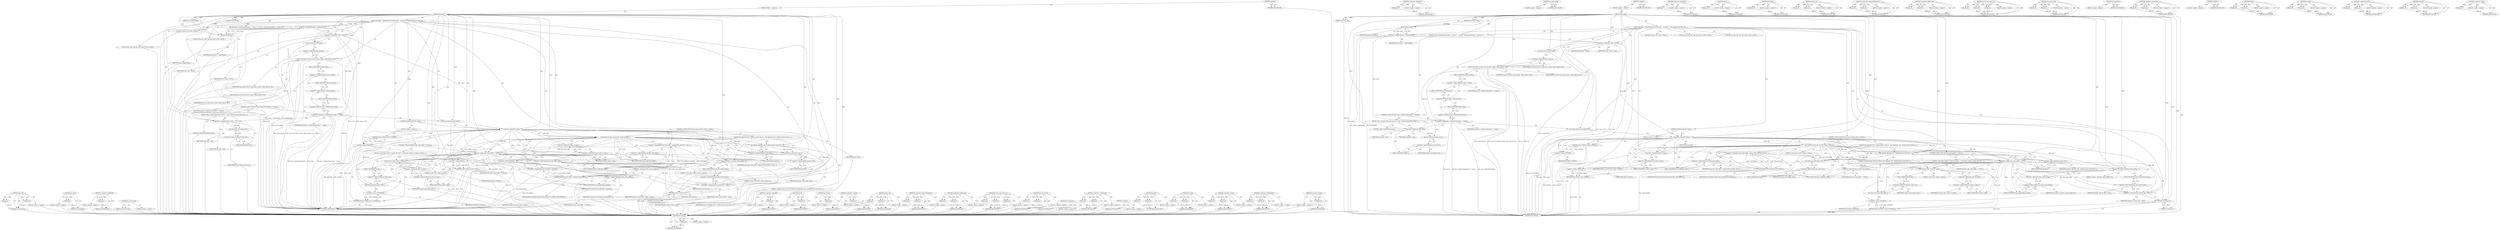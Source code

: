 digraph "&lt;operator&gt;.minus" {
vulnerable_226 [label=<(METHOD,clear_bit)>];
vulnerable_227 [label=<(PARAM,p1)>];
vulnerable_228 [label=<(PARAM,p2)>];
vulnerable_229 [label=<(BLOCK,&lt;empty&gt;,&lt;empty&gt;)>];
vulnerable_230 [label=<(METHOD_RETURN,ANY)>];
vulnerable_208 [label=<(METHOD,put_device)>];
vulnerable_209 [label=<(PARAM,p1)>];
vulnerable_210 [label=<(BLOCK,&lt;empty&gt;,&lt;empty&gt;)>];
vulnerable_211 [label=<(METHOD_RETURN,ANY)>];
vulnerable_164 [label=<(METHOD,&lt;operator&gt;.addressOf)>];
vulnerable_165 [label=<(PARAM,p1)>];
vulnerable_166 [label=<(BLOCK,&lt;empty&gt;,&lt;empty&gt;)>];
vulnerable_167 [label=<(METHOD_RETURN,ANY)>];
vulnerable_187 [label=<(METHOD,rcu_read_unlock)>];
vulnerable_188 [label=<(BLOCK,&lt;empty&gt;,&lt;empty&gt;)>];
vulnerable_189 [label=<(METHOD_RETURN,ANY)>];
vulnerable_6 [label=<(METHOD,&lt;global&gt;)<SUB>1</SUB>>];
vulnerable_7 [label=<(BLOCK,&lt;empty&gt;,&lt;empty&gt;)<SUB>1</SUB>>];
vulnerable_8 [label=<(METHOD,tpm_open)<SUB>1</SUB>>];
vulnerable_9 [label=<(PARAM,struct inode *inode)<SUB>1</SUB>>];
vulnerable_10 [label=<(PARAM,struct file *file)<SUB>1</SUB>>];
vulnerable_11 [label=<(BLOCK,{
	int minor = iminor(inode);
	struct tpm_chip ...,{
	int minor = iminor(inode);
	struct tpm_chip ...)<SUB>2</SUB>>];
vulnerable_12 [label="<(LOCAL,int minor: int)<SUB>3</SUB>>"];
vulnerable_13 [label=<(&lt;operator&gt;.assignment,minor = iminor(inode))<SUB>3</SUB>>];
vulnerable_14 [label=<(IDENTIFIER,minor,minor = iminor(inode))<SUB>3</SUB>>];
vulnerable_15 [label=<(iminor,iminor(inode))<SUB>3</SUB>>];
vulnerable_16 [label=<(IDENTIFIER,inode,iminor(inode))<SUB>3</SUB>>];
vulnerable_17 [label="<(LOCAL,struct tpm_chip* chip: tpm_chip*)<SUB>4</SUB>>"];
vulnerable_18 [label="<(LOCAL,struct tpm_chip* pos: tpm_chip*)<SUB>4</SUB>>"];
vulnerable_19 [label=<(&lt;operator&gt;.assignment,*chip = NULL)<SUB>4</SUB>>];
vulnerable_20 [label=<(IDENTIFIER,chip,*chip = NULL)<SUB>4</SUB>>];
vulnerable_21 [label=<(IDENTIFIER,NULL,*chip = NULL)<SUB>4</SUB>>];
vulnerable_22 [label=<(rcu_read_lock,rcu_read_lock())<SUB>6</SUB>>];
vulnerable_23 [label=<(list_for_each_entry_rcu,list_for_each_entry_rcu(pos, &amp;tpm_chip_list, list))<SUB>7</SUB>>];
vulnerable_24 [label=<(IDENTIFIER,pos,list_for_each_entry_rcu(pos, &amp;tpm_chip_list, list))<SUB>7</SUB>>];
vulnerable_25 [label=<(&lt;operator&gt;.addressOf,&amp;tpm_chip_list)<SUB>7</SUB>>];
vulnerable_26 [label=<(IDENTIFIER,tpm_chip_list,list_for_each_entry_rcu(pos, &amp;tpm_chip_list, list))<SUB>7</SUB>>];
vulnerable_27 [label=<(IDENTIFIER,list,list_for_each_entry_rcu(pos, &amp;tpm_chip_list, list))<SUB>7</SUB>>];
vulnerable_28 [label=<(BLOCK,{
		if (pos-&gt;vendor.miscdev.minor == minor) {
	...,{
		if (pos-&gt;vendor.miscdev.minor == minor) {
	...)<SUB>7</SUB>>];
vulnerable_29 [label=<(CONTROL_STRUCTURE,IF,if (pos-&gt;vendor.miscdev.minor == minor))<SUB>8</SUB>>];
vulnerable_30 [label=<(&lt;operator&gt;.equals,pos-&gt;vendor.miscdev.minor == minor)<SUB>8</SUB>>];
vulnerable_31 [label=<(&lt;operator&gt;.fieldAccess,pos-&gt;vendor.miscdev.minor)<SUB>8</SUB>>];
vulnerable_32 [label=<(&lt;operator&gt;.fieldAccess,pos-&gt;vendor.miscdev)<SUB>8</SUB>>];
vulnerable_33 [label=<(&lt;operator&gt;.indirectFieldAccess,pos-&gt;vendor)<SUB>8</SUB>>];
vulnerable_34 [label=<(IDENTIFIER,pos,pos-&gt;vendor.miscdev.minor == minor)<SUB>8</SUB>>];
vulnerable_35 [label=<(FIELD_IDENTIFIER,vendor,vendor)<SUB>8</SUB>>];
vulnerable_36 [label=<(FIELD_IDENTIFIER,miscdev,miscdev)<SUB>8</SUB>>];
vulnerable_37 [label=<(FIELD_IDENTIFIER,minor,minor)<SUB>8</SUB>>];
vulnerable_38 [label=<(IDENTIFIER,minor,pos-&gt;vendor.miscdev.minor == minor)<SUB>8</SUB>>];
vulnerable_39 [label=<(BLOCK,{
			chip = pos;
			get_device(chip-&gt;dev);
			b...,{
			chip = pos;
			get_device(chip-&gt;dev);
			b...)<SUB>8</SUB>>];
vulnerable_40 [label=<(&lt;operator&gt;.assignment,chip = pos)<SUB>9</SUB>>];
vulnerable_41 [label=<(IDENTIFIER,chip,chip = pos)<SUB>9</SUB>>];
vulnerable_42 [label=<(IDENTIFIER,pos,chip = pos)<SUB>9</SUB>>];
vulnerable_43 [label=<(get_device,get_device(chip-&gt;dev))<SUB>10</SUB>>];
vulnerable_44 [label=<(&lt;operator&gt;.indirectFieldAccess,chip-&gt;dev)<SUB>10</SUB>>];
vulnerable_45 [label=<(IDENTIFIER,chip,get_device(chip-&gt;dev))<SUB>10</SUB>>];
vulnerable_46 [label=<(FIELD_IDENTIFIER,dev,dev)<SUB>10</SUB>>];
vulnerable_47 [label=<(CONTROL_STRUCTURE,BREAK,break;)<SUB>11</SUB>>];
vulnerable_48 [label=<(rcu_read_unlock,rcu_read_unlock())<SUB>14</SUB>>];
vulnerable_49 [label=<(CONTROL_STRUCTURE,IF,if (!chip))<SUB>16</SUB>>];
vulnerable_50 [label=<(&lt;operator&gt;.logicalNot,!chip)<SUB>16</SUB>>];
vulnerable_51 [label=<(IDENTIFIER,chip,!chip)<SUB>16</SUB>>];
vulnerable_52 [label=<(BLOCK,&lt;empty&gt;,&lt;empty&gt;)<SUB>17</SUB>>];
vulnerable_53 [label=<(RETURN,return -ENODEV;,return -ENODEV;)<SUB>17</SUB>>];
vulnerable_54 [label=<(&lt;operator&gt;.minus,-ENODEV)<SUB>17</SUB>>];
vulnerable_55 [label=<(IDENTIFIER,ENODEV,-ENODEV)<SUB>17</SUB>>];
vulnerable_56 [label=<(CONTROL_STRUCTURE,IF,if (test_and_set_bit(0, &amp;chip-&gt;is_open)))<SUB>19</SUB>>];
vulnerable_57 [label=<(test_and_set_bit,test_and_set_bit(0, &amp;chip-&gt;is_open))<SUB>19</SUB>>];
vulnerable_58 [label=<(LITERAL,0,test_and_set_bit(0, &amp;chip-&gt;is_open))<SUB>19</SUB>>];
vulnerable_59 [label=<(&lt;operator&gt;.addressOf,&amp;chip-&gt;is_open)<SUB>19</SUB>>];
vulnerable_60 [label=<(&lt;operator&gt;.indirectFieldAccess,chip-&gt;is_open)<SUB>19</SUB>>];
vulnerable_61 [label=<(IDENTIFIER,chip,test_and_set_bit(0, &amp;chip-&gt;is_open))<SUB>19</SUB>>];
vulnerable_62 [label=<(FIELD_IDENTIFIER,is_open,is_open)<SUB>19</SUB>>];
vulnerable_63 [label=<(BLOCK,{
		dev_dbg(chip-&gt;dev, &quot;Another process owns th...,{
		dev_dbg(chip-&gt;dev, &quot;Another process owns th...)<SUB>19</SUB>>];
vulnerable_64 [label=<(dev_dbg,dev_dbg(chip-&gt;dev, &quot;Another process owns this T...)<SUB>20</SUB>>];
vulnerable_65 [label=<(&lt;operator&gt;.indirectFieldAccess,chip-&gt;dev)<SUB>20</SUB>>];
vulnerable_66 [label=<(IDENTIFIER,chip,dev_dbg(chip-&gt;dev, &quot;Another process owns this T...)<SUB>20</SUB>>];
vulnerable_67 [label=<(FIELD_IDENTIFIER,dev,dev)<SUB>20</SUB>>];
vulnerable_68 [label=<(LITERAL,&quot;Another process owns this TPM\n&quot;,dev_dbg(chip-&gt;dev, &quot;Another process owns this T...)<SUB>20</SUB>>];
vulnerable_69 [label=<(put_device,put_device(chip-&gt;dev))<SUB>21</SUB>>];
vulnerable_70 [label=<(&lt;operator&gt;.indirectFieldAccess,chip-&gt;dev)<SUB>21</SUB>>];
vulnerable_71 [label=<(IDENTIFIER,chip,put_device(chip-&gt;dev))<SUB>21</SUB>>];
vulnerable_72 [label=<(FIELD_IDENTIFIER,dev,dev)<SUB>21</SUB>>];
vulnerable_73 [label=<(RETURN,return -EBUSY;,return -EBUSY;)<SUB>22</SUB>>];
vulnerable_74 [label=<(&lt;operator&gt;.minus,-EBUSY)<SUB>22</SUB>>];
vulnerable_75 [label=<(IDENTIFIER,EBUSY,-EBUSY)<SUB>22</SUB>>];
vulnerable_76 [label=<(&lt;operator&gt;.assignment,chip-&gt;data_buffer = kmalloc(TPM_BUFSIZE * sizeo...)<SUB>25</SUB>>];
vulnerable_77 [label=<(&lt;operator&gt;.indirectFieldAccess,chip-&gt;data_buffer)<SUB>25</SUB>>];
vulnerable_78 [label=<(IDENTIFIER,chip,chip-&gt;data_buffer = kmalloc(TPM_BUFSIZE * sizeo...)<SUB>25</SUB>>];
vulnerable_79 [label=<(FIELD_IDENTIFIER,data_buffer,data_buffer)<SUB>25</SUB>>];
vulnerable_80 [label=<(kmalloc,kmalloc(TPM_BUFSIZE * sizeof(u8), GFP_KERNEL))<SUB>25</SUB>>];
vulnerable_81 [label=<(&lt;operator&gt;.multiplication,TPM_BUFSIZE * sizeof(u8))<SUB>25</SUB>>];
vulnerable_82 [label=<(IDENTIFIER,TPM_BUFSIZE,TPM_BUFSIZE * sizeof(u8))<SUB>25</SUB>>];
vulnerable_83 [label=<(&lt;operator&gt;.sizeOf,sizeof(u8))<SUB>25</SUB>>];
vulnerable_84 [label=<(IDENTIFIER,u8,sizeof(u8))<SUB>25</SUB>>];
vulnerable_85 [label=<(IDENTIFIER,GFP_KERNEL,kmalloc(TPM_BUFSIZE * sizeof(u8), GFP_KERNEL))<SUB>25</SUB>>];
vulnerable_86 [label=<(CONTROL_STRUCTURE,IF,if (chip-&gt;data_buffer == NULL))<SUB>26</SUB>>];
vulnerable_87 [label=<(&lt;operator&gt;.equals,chip-&gt;data_buffer == NULL)<SUB>26</SUB>>];
vulnerable_88 [label=<(&lt;operator&gt;.indirectFieldAccess,chip-&gt;data_buffer)<SUB>26</SUB>>];
vulnerable_89 [label=<(IDENTIFIER,chip,chip-&gt;data_buffer == NULL)<SUB>26</SUB>>];
vulnerable_90 [label=<(FIELD_IDENTIFIER,data_buffer,data_buffer)<SUB>26</SUB>>];
vulnerable_91 [label=<(IDENTIFIER,NULL,chip-&gt;data_buffer == NULL)<SUB>26</SUB>>];
vulnerable_92 [label=<(BLOCK,{
 		clear_bit(0, &amp;chip-&gt;is_open);
 		put_devic...,{
 		clear_bit(0, &amp;chip-&gt;is_open);
 		put_devic...)<SUB>26</SUB>>];
vulnerable_93 [label=<(clear_bit,clear_bit(0, &amp;chip-&gt;is_open))<SUB>27</SUB>>];
vulnerable_94 [label=<(LITERAL,0,clear_bit(0, &amp;chip-&gt;is_open))<SUB>27</SUB>>];
vulnerable_95 [label=<(&lt;operator&gt;.addressOf,&amp;chip-&gt;is_open)<SUB>27</SUB>>];
vulnerable_96 [label=<(&lt;operator&gt;.indirectFieldAccess,chip-&gt;is_open)<SUB>27</SUB>>];
vulnerable_97 [label=<(IDENTIFIER,chip,clear_bit(0, &amp;chip-&gt;is_open))<SUB>27</SUB>>];
vulnerable_98 [label=<(FIELD_IDENTIFIER,is_open,is_open)<SUB>27</SUB>>];
vulnerable_99 [label=<(put_device,put_device(chip-&gt;dev))<SUB>28</SUB>>];
vulnerable_100 [label=<(&lt;operator&gt;.indirectFieldAccess,chip-&gt;dev)<SUB>28</SUB>>];
vulnerable_101 [label=<(IDENTIFIER,chip,put_device(chip-&gt;dev))<SUB>28</SUB>>];
vulnerable_102 [label=<(FIELD_IDENTIFIER,dev,dev)<SUB>28</SUB>>];
vulnerable_103 [label=<(RETURN,return -ENOMEM;,return -ENOMEM;)<SUB>29</SUB>>];
vulnerable_104 [label=<(&lt;operator&gt;.minus,-ENOMEM)<SUB>29</SUB>>];
vulnerable_105 [label=<(IDENTIFIER,ENOMEM,-ENOMEM)<SUB>29</SUB>>];
vulnerable_106 [label=<(atomic_set,atomic_set(&amp;chip-&gt;data_pending, 0))<SUB>32</SUB>>];
vulnerable_107 [label=<(&lt;operator&gt;.addressOf,&amp;chip-&gt;data_pending)<SUB>32</SUB>>];
vulnerable_108 [label=<(&lt;operator&gt;.indirectFieldAccess,chip-&gt;data_pending)<SUB>32</SUB>>];
vulnerable_109 [label=<(IDENTIFIER,chip,atomic_set(&amp;chip-&gt;data_pending, 0))<SUB>32</SUB>>];
vulnerable_110 [label=<(FIELD_IDENTIFIER,data_pending,data_pending)<SUB>32</SUB>>];
vulnerable_111 [label=<(LITERAL,0,atomic_set(&amp;chip-&gt;data_pending, 0))<SUB>32</SUB>>];
vulnerable_112 [label=<(&lt;operator&gt;.assignment,file-&gt;private_data = chip)<SUB>34</SUB>>];
vulnerable_113 [label=<(&lt;operator&gt;.indirectFieldAccess,file-&gt;private_data)<SUB>34</SUB>>];
vulnerable_114 [label=<(IDENTIFIER,file,file-&gt;private_data = chip)<SUB>34</SUB>>];
vulnerable_115 [label=<(FIELD_IDENTIFIER,private_data,private_data)<SUB>34</SUB>>];
vulnerable_116 [label=<(IDENTIFIER,chip,file-&gt;private_data = chip)<SUB>34</SUB>>];
vulnerable_117 [label=<(RETURN,return 0;,return 0;)<SUB>35</SUB>>];
vulnerable_118 [label=<(LITERAL,0,return 0;)<SUB>35</SUB>>];
vulnerable_119 [label=<(METHOD_RETURN,int)<SUB>1</SUB>>];
vulnerable_121 [label=<(METHOD_RETURN,ANY)<SUB>1</SUB>>];
vulnerable_190 [label=<(METHOD,&lt;operator&gt;.logicalNot)>];
vulnerable_191 [label=<(PARAM,p1)>];
vulnerable_192 [label=<(BLOCK,&lt;empty&gt;,&lt;empty&gt;)>];
vulnerable_193 [label=<(METHOD_RETURN,ANY)>];
vulnerable_151 [label=<(METHOD,iminor)>];
vulnerable_152 [label=<(PARAM,p1)>];
vulnerable_153 [label=<(BLOCK,&lt;empty&gt;,&lt;empty&gt;)>];
vulnerable_154 [label=<(METHOD_RETURN,ANY)>];
vulnerable_183 [label=<(METHOD,get_device)>];
vulnerable_184 [label=<(PARAM,p1)>];
vulnerable_185 [label=<(BLOCK,&lt;empty&gt;,&lt;empty&gt;)>];
vulnerable_186 [label=<(METHOD_RETURN,ANY)>];
vulnerable_222 [label=<(METHOD,&lt;operator&gt;.sizeOf)>];
vulnerable_223 [label=<(PARAM,p1)>];
vulnerable_224 [label=<(BLOCK,&lt;empty&gt;,&lt;empty&gt;)>];
vulnerable_225 [label=<(METHOD_RETURN,ANY)>];
vulnerable_231 [label=<(METHOD,atomic_set)>];
vulnerable_232 [label=<(PARAM,p1)>];
vulnerable_233 [label=<(PARAM,p2)>];
vulnerable_234 [label=<(BLOCK,&lt;empty&gt;,&lt;empty&gt;)>];
vulnerable_235 [label=<(METHOD_RETURN,ANY)>];
vulnerable_178 [label=<(METHOD,&lt;operator&gt;.indirectFieldAccess)>];
vulnerable_179 [label=<(PARAM,p1)>];
vulnerable_180 [label=<(PARAM,p2)>];
vulnerable_181 [label=<(BLOCK,&lt;empty&gt;,&lt;empty&gt;)>];
vulnerable_182 [label=<(METHOD_RETURN,ANY)>];
vulnerable_173 [label=<(METHOD,&lt;operator&gt;.fieldAccess)>];
vulnerable_174 [label=<(PARAM,p1)>];
vulnerable_175 [label=<(PARAM,p2)>];
vulnerable_176 [label=<(BLOCK,&lt;empty&gt;,&lt;empty&gt;)>];
vulnerable_177 [label=<(METHOD_RETURN,ANY)>];
vulnerable_158 [label=<(METHOD,list_for_each_entry_rcu)>];
vulnerable_159 [label=<(PARAM,p1)>];
vulnerable_160 [label=<(PARAM,p2)>];
vulnerable_161 [label=<(PARAM,p3)>];
vulnerable_162 [label=<(BLOCK,&lt;empty&gt;,&lt;empty&gt;)>];
vulnerable_163 [label=<(METHOD_RETURN,ANY)>];
vulnerable_198 [label=<(METHOD,test_and_set_bit)>];
vulnerable_199 [label=<(PARAM,p1)>];
vulnerable_200 [label=<(PARAM,p2)>];
vulnerable_201 [label=<(BLOCK,&lt;empty&gt;,&lt;empty&gt;)>];
vulnerable_202 [label=<(METHOD_RETURN,ANY)>];
vulnerable_155 [label=<(METHOD,rcu_read_lock)>];
vulnerable_156 [label=<(BLOCK,&lt;empty&gt;,&lt;empty&gt;)>];
vulnerable_157 [label=<(METHOD_RETURN,ANY)>];
vulnerable_146 [label=<(METHOD,&lt;operator&gt;.assignment)>];
vulnerable_147 [label=<(PARAM,p1)>];
vulnerable_148 [label=<(PARAM,p2)>];
vulnerable_149 [label=<(BLOCK,&lt;empty&gt;,&lt;empty&gt;)>];
vulnerable_150 [label=<(METHOD_RETURN,ANY)>];
vulnerable_140 [label=<(METHOD,&lt;global&gt;)<SUB>1</SUB>>];
vulnerable_141 [label=<(BLOCK,&lt;empty&gt;,&lt;empty&gt;)>];
vulnerable_142 [label=<(METHOD_RETURN,ANY)>];
vulnerable_212 [label=<(METHOD,kmalloc)>];
vulnerable_213 [label=<(PARAM,p1)>];
vulnerable_214 [label=<(PARAM,p2)>];
vulnerable_215 [label=<(BLOCK,&lt;empty&gt;,&lt;empty&gt;)>];
vulnerable_216 [label=<(METHOD_RETURN,ANY)>];
vulnerable_203 [label=<(METHOD,dev_dbg)>];
vulnerable_204 [label=<(PARAM,p1)>];
vulnerable_205 [label=<(PARAM,p2)>];
vulnerable_206 [label=<(BLOCK,&lt;empty&gt;,&lt;empty&gt;)>];
vulnerable_207 [label=<(METHOD_RETURN,ANY)>];
vulnerable_168 [label=<(METHOD,&lt;operator&gt;.equals)>];
vulnerable_169 [label=<(PARAM,p1)>];
vulnerable_170 [label=<(PARAM,p2)>];
vulnerable_171 [label=<(BLOCK,&lt;empty&gt;,&lt;empty&gt;)>];
vulnerable_172 [label=<(METHOD_RETURN,ANY)>];
vulnerable_217 [label=<(METHOD,&lt;operator&gt;.multiplication)>];
vulnerable_218 [label=<(PARAM,p1)>];
vulnerable_219 [label=<(PARAM,p2)>];
vulnerable_220 [label=<(BLOCK,&lt;empty&gt;,&lt;empty&gt;)>];
vulnerable_221 [label=<(METHOD_RETURN,ANY)>];
vulnerable_194 [label=<(METHOD,&lt;operator&gt;.minus)>];
vulnerable_195 [label=<(PARAM,p1)>];
vulnerable_196 [label=<(BLOCK,&lt;empty&gt;,&lt;empty&gt;)>];
vulnerable_197 [label=<(METHOD_RETURN,ANY)>];
fixed_203 [label=<(METHOD,put_device)>];
fixed_204 [label=<(PARAM,p1)>];
fixed_205 [label=<(BLOCK,&lt;empty&gt;,&lt;empty&gt;)>];
fixed_206 [label=<(METHOD_RETURN,ANY)>];
fixed_159 [label=<(METHOD,&lt;operator&gt;.addressOf)>];
fixed_160 [label=<(PARAM,p1)>];
fixed_161 [label=<(BLOCK,&lt;empty&gt;,&lt;empty&gt;)>];
fixed_162 [label=<(METHOD_RETURN,ANY)>];
fixed_182 [label=<(METHOD,rcu_read_unlock)>];
fixed_183 [label=<(BLOCK,&lt;empty&gt;,&lt;empty&gt;)>];
fixed_184 [label=<(METHOD_RETURN,ANY)>];
fixed_6 [label=<(METHOD,&lt;global&gt;)<SUB>1</SUB>>];
fixed_7 [label=<(BLOCK,&lt;empty&gt;,&lt;empty&gt;)<SUB>1</SUB>>];
fixed_8 [label=<(METHOD,tpm_open)<SUB>1</SUB>>];
fixed_9 [label=<(PARAM,struct inode *inode)<SUB>1</SUB>>];
fixed_10 [label=<(PARAM,struct file *file)<SUB>1</SUB>>];
fixed_11 [label=<(BLOCK,{
	int minor = iminor(inode);
	struct tpm_chip ...,{
	int minor = iminor(inode);
	struct tpm_chip ...)<SUB>2</SUB>>];
fixed_12 [label="<(LOCAL,int minor: int)<SUB>3</SUB>>"];
fixed_13 [label=<(&lt;operator&gt;.assignment,minor = iminor(inode))<SUB>3</SUB>>];
fixed_14 [label=<(IDENTIFIER,minor,minor = iminor(inode))<SUB>3</SUB>>];
fixed_15 [label=<(iminor,iminor(inode))<SUB>3</SUB>>];
fixed_16 [label=<(IDENTIFIER,inode,iminor(inode))<SUB>3</SUB>>];
fixed_17 [label="<(LOCAL,struct tpm_chip* chip: tpm_chip*)<SUB>4</SUB>>"];
fixed_18 [label="<(LOCAL,struct tpm_chip* pos: tpm_chip*)<SUB>4</SUB>>"];
fixed_19 [label=<(&lt;operator&gt;.assignment,*chip = NULL)<SUB>4</SUB>>];
fixed_20 [label=<(IDENTIFIER,chip,*chip = NULL)<SUB>4</SUB>>];
fixed_21 [label=<(IDENTIFIER,NULL,*chip = NULL)<SUB>4</SUB>>];
fixed_22 [label=<(rcu_read_lock,rcu_read_lock())<SUB>6</SUB>>];
fixed_23 [label=<(list_for_each_entry_rcu,list_for_each_entry_rcu(pos, &amp;tpm_chip_list, list))<SUB>7</SUB>>];
fixed_24 [label=<(IDENTIFIER,pos,list_for_each_entry_rcu(pos, &amp;tpm_chip_list, list))<SUB>7</SUB>>];
fixed_25 [label=<(&lt;operator&gt;.addressOf,&amp;tpm_chip_list)<SUB>7</SUB>>];
fixed_26 [label=<(IDENTIFIER,tpm_chip_list,list_for_each_entry_rcu(pos, &amp;tpm_chip_list, list))<SUB>7</SUB>>];
fixed_27 [label=<(IDENTIFIER,list,list_for_each_entry_rcu(pos, &amp;tpm_chip_list, list))<SUB>7</SUB>>];
fixed_28 [label=<(BLOCK,{
		if (pos-&gt;vendor.miscdev.minor == minor) {
	...,{
		if (pos-&gt;vendor.miscdev.minor == minor) {
	...)<SUB>7</SUB>>];
fixed_29 [label=<(CONTROL_STRUCTURE,IF,if (pos-&gt;vendor.miscdev.minor == minor))<SUB>8</SUB>>];
fixed_30 [label=<(&lt;operator&gt;.equals,pos-&gt;vendor.miscdev.minor == minor)<SUB>8</SUB>>];
fixed_31 [label=<(&lt;operator&gt;.fieldAccess,pos-&gt;vendor.miscdev.minor)<SUB>8</SUB>>];
fixed_32 [label=<(&lt;operator&gt;.fieldAccess,pos-&gt;vendor.miscdev)<SUB>8</SUB>>];
fixed_33 [label=<(&lt;operator&gt;.indirectFieldAccess,pos-&gt;vendor)<SUB>8</SUB>>];
fixed_34 [label=<(IDENTIFIER,pos,pos-&gt;vendor.miscdev.minor == minor)<SUB>8</SUB>>];
fixed_35 [label=<(FIELD_IDENTIFIER,vendor,vendor)<SUB>8</SUB>>];
fixed_36 [label=<(FIELD_IDENTIFIER,miscdev,miscdev)<SUB>8</SUB>>];
fixed_37 [label=<(FIELD_IDENTIFIER,minor,minor)<SUB>8</SUB>>];
fixed_38 [label=<(IDENTIFIER,minor,pos-&gt;vendor.miscdev.minor == minor)<SUB>8</SUB>>];
fixed_39 [label=<(BLOCK,{
			chip = pos;
			get_device(chip-&gt;dev);
			b...,{
			chip = pos;
			get_device(chip-&gt;dev);
			b...)<SUB>8</SUB>>];
fixed_40 [label=<(&lt;operator&gt;.assignment,chip = pos)<SUB>9</SUB>>];
fixed_41 [label=<(IDENTIFIER,chip,chip = pos)<SUB>9</SUB>>];
fixed_42 [label=<(IDENTIFIER,pos,chip = pos)<SUB>9</SUB>>];
fixed_43 [label=<(get_device,get_device(chip-&gt;dev))<SUB>10</SUB>>];
fixed_44 [label=<(&lt;operator&gt;.indirectFieldAccess,chip-&gt;dev)<SUB>10</SUB>>];
fixed_45 [label=<(IDENTIFIER,chip,get_device(chip-&gt;dev))<SUB>10</SUB>>];
fixed_46 [label=<(FIELD_IDENTIFIER,dev,dev)<SUB>10</SUB>>];
fixed_47 [label=<(CONTROL_STRUCTURE,BREAK,break;)<SUB>11</SUB>>];
fixed_48 [label=<(rcu_read_unlock,rcu_read_unlock())<SUB>14</SUB>>];
fixed_49 [label=<(CONTROL_STRUCTURE,IF,if (!chip))<SUB>16</SUB>>];
fixed_50 [label=<(&lt;operator&gt;.logicalNot,!chip)<SUB>16</SUB>>];
fixed_51 [label=<(IDENTIFIER,chip,!chip)<SUB>16</SUB>>];
fixed_52 [label=<(BLOCK,&lt;empty&gt;,&lt;empty&gt;)<SUB>17</SUB>>];
fixed_53 [label=<(RETURN,return -ENODEV;,return -ENODEV;)<SUB>17</SUB>>];
fixed_54 [label=<(&lt;operator&gt;.minus,-ENODEV)<SUB>17</SUB>>];
fixed_55 [label=<(IDENTIFIER,ENODEV,-ENODEV)<SUB>17</SUB>>];
fixed_56 [label=<(CONTROL_STRUCTURE,IF,if (test_and_set_bit(0, &amp;chip-&gt;is_open)))<SUB>19</SUB>>];
fixed_57 [label=<(test_and_set_bit,test_and_set_bit(0, &amp;chip-&gt;is_open))<SUB>19</SUB>>];
fixed_58 [label=<(LITERAL,0,test_and_set_bit(0, &amp;chip-&gt;is_open))<SUB>19</SUB>>];
fixed_59 [label=<(&lt;operator&gt;.addressOf,&amp;chip-&gt;is_open)<SUB>19</SUB>>];
fixed_60 [label=<(&lt;operator&gt;.indirectFieldAccess,chip-&gt;is_open)<SUB>19</SUB>>];
fixed_61 [label=<(IDENTIFIER,chip,test_and_set_bit(0, &amp;chip-&gt;is_open))<SUB>19</SUB>>];
fixed_62 [label=<(FIELD_IDENTIFIER,is_open,is_open)<SUB>19</SUB>>];
fixed_63 [label=<(BLOCK,{
		dev_dbg(chip-&gt;dev, &quot;Another process owns th...,{
		dev_dbg(chip-&gt;dev, &quot;Another process owns th...)<SUB>19</SUB>>];
fixed_64 [label=<(dev_dbg,dev_dbg(chip-&gt;dev, &quot;Another process owns this T...)<SUB>20</SUB>>];
fixed_65 [label=<(&lt;operator&gt;.indirectFieldAccess,chip-&gt;dev)<SUB>20</SUB>>];
fixed_66 [label=<(IDENTIFIER,chip,dev_dbg(chip-&gt;dev, &quot;Another process owns this T...)<SUB>20</SUB>>];
fixed_67 [label=<(FIELD_IDENTIFIER,dev,dev)<SUB>20</SUB>>];
fixed_68 [label=<(LITERAL,&quot;Another process owns this TPM\n&quot;,dev_dbg(chip-&gt;dev, &quot;Another process owns this T...)<SUB>20</SUB>>];
fixed_69 [label=<(put_device,put_device(chip-&gt;dev))<SUB>21</SUB>>];
fixed_70 [label=<(&lt;operator&gt;.indirectFieldAccess,chip-&gt;dev)<SUB>21</SUB>>];
fixed_71 [label=<(IDENTIFIER,chip,put_device(chip-&gt;dev))<SUB>21</SUB>>];
fixed_72 [label=<(FIELD_IDENTIFIER,dev,dev)<SUB>21</SUB>>];
fixed_73 [label=<(RETURN,return -EBUSY;,return -EBUSY;)<SUB>22</SUB>>];
fixed_74 [label=<(&lt;operator&gt;.minus,-EBUSY)<SUB>22</SUB>>];
fixed_75 [label=<(IDENTIFIER,EBUSY,-EBUSY)<SUB>22</SUB>>];
fixed_76 [label=<(&lt;operator&gt;.assignment,chip-&gt;data_buffer = kzalloc(TPM_BUFSIZE, GFP_KE...)<SUB>25</SUB>>];
fixed_77 [label=<(&lt;operator&gt;.indirectFieldAccess,chip-&gt;data_buffer)<SUB>25</SUB>>];
fixed_78 [label=<(IDENTIFIER,chip,chip-&gt;data_buffer = kzalloc(TPM_BUFSIZE, GFP_KE...)<SUB>25</SUB>>];
fixed_79 [label=<(FIELD_IDENTIFIER,data_buffer,data_buffer)<SUB>25</SUB>>];
fixed_80 [label=<(kzalloc,kzalloc(TPM_BUFSIZE, GFP_KERNEL))<SUB>25</SUB>>];
fixed_81 [label=<(IDENTIFIER,TPM_BUFSIZE,kzalloc(TPM_BUFSIZE, GFP_KERNEL))<SUB>25</SUB>>];
fixed_82 [label=<(IDENTIFIER,GFP_KERNEL,kzalloc(TPM_BUFSIZE, GFP_KERNEL))<SUB>25</SUB>>];
fixed_83 [label=<(CONTROL_STRUCTURE,IF,if (chip-&gt;data_buffer == NULL))<SUB>26</SUB>>];
fixed_84 [label=<(&lt;operator&gt;.equals,chip-&gt;data_buffer == NULL)<SUB>26</SUB>>];
fixed_85 [label=<(&lt;operator&gt;.indirectFieldAccess,chip-&gt;data_buffer)<SUB>26</SUB>>];
fixed_86 [label=<(IDENTIFIER,chip,chip-&gt;data_buffer == NULL)<SUB>26</SUB>>];
fixed_87 [label=<(FIELD_IDENTIFIER,data_buffer,data_buffer)<SUB>26</SUB>>];
fixed_88 [label=<(IDENTIFIER,NULL,chip-&gt;data_buffer == NULL)<SUB>26</SUB>>];
fixed_89 [label=<(BLOCK,{
 		clear_bit(0, &amp;chip-&gt;is_open);
 		put_devic...,{
 		clear_bit(0, &amp;chip-&gt;is_open);
 		put_devic...)<SUB>26</SUB>>];
fixed_90 [label=<(clear_bit,clear_bit(0, &amp;chip-&gt;is_open))<SUB>27</SUB>>];
fixed_91 [label=<(LITERAL,0,clear_bit(0, &amp;chip-&gt;is_open))<SUB>27</SUB>>];
fixed_92 [label=<(&lt;operator&gt;.addressOf,&amp;chip-&gt;is_open)<SUB>27</SUB>>];
fixed_93 [label=<(&lt;operator&gt;.indirectFieldAccess,chip-&gt;is_open)<SUB>27</SUB>>];
fixed_94 [label=<(IDENTIFIER,chip,clear_bit(0, &amp;chip-&gt;is_open))<SUB>27</SUB>>];
fixed_95 [label=<(FIELD_IDENTIFIER,is_open,is_open)<SUB>27</SUB>>];
fixed_96 [label=<(put_device,put_device(chip-&gt;dev))<SUB>28</SUB>>];
fixed_97 [label=<(&lt;operator&gt;.indirectFieldAccess,chip-&gt;dev)<SUB>28</SUB>>];
fixed_98 [label=<(IDENTIFIER,chip,put_device(chip-&gt;dev))<SUB>28</SUB>>];
fixed_99 [label=<(FIELD_IDENTIFIER,dev,dev)<SUB>28</SUB>>];
fixed_100 [label=<(RETURN,return -ENOMEM;,return -ENOMEM;)<SUB>29</SUB>>];
fixed_101 [label=<(&lt;operator&gt;.minus,-ENOMEM)<SUB>29</SUB>>];
fixed_102 [label=<(IDENTIFIER,ENOMEM,-ENOMEM)<SUB>29</SUB>>];
fixed_103 [label=<(atomic_set,atomic_set(&amp;chip-&gt;data_pending, 0))<SUB>32</SUB>>];
fixed_104 [label=<(&lt;operator&gt;.addressOf,&amp;chip-&gt;data_pending)<SUB>32</SUB>>];
fixed_105 [label=<(&lt;operator&gt;.indirectFieldAccess,chip-&gt;data_pending)<SUB>32</SUB>>];
fixed_106 [label=<(IDENTIFIER,chip,atomic_set(&amp;chip-&gt;data_pending, 0))<SUB>32</SUB>>];
fixed_107 [label=<(FIELD_IDENTIFIER,data_pending,data_pending)<SUB>32</SUB>>];
fixed_108 [label=<(LITERAL,0,atomic_set(&amp;chip-&gt;data_pending, 0))<SUB>32</SUB>>];
fixed_109 [label=<(&lt;operator&gt;.assignment,file-&gt;private_data = chip)<SUB>34</SUB>>];
fixed_110 [label=<(&lt;operator&gt;.indirectFieldAccess,file-&gt;private_data)<SUB>34</SUB>>];
fixed_111 [label=<(IDENTIFIER,file,file-&gt;private_data = chip)<SUB>34</SUB>>];
fixed_112 [label=<(FIELD_IDENTIFIER,private_data,private_data)<SUB>34</SUB>>];
fixed_113 [label=<(IDENTIFIER,chip,file-&gt;private_data = chip)<SUB>34</SUB>>];
fixed_114 [label=<(RETURN,return 0;,return 0;)<SUB>35</SUB>>];
fixed_115 [label=<(LITERAL,0,return 0;)<SUB>35</SUB>>];
fixed_116 [label=<(METHOD_RETURN,int)<SUB>1</SUB>>];
fixed_118 [label=<(METHOD_RETURN,ANY)<SUB>1</SUB>>];
fixed_185 [label=<(METHOD,&lt;operator&gt;.logicalNot)>];
fixed_186 [label=<(PARAM,p1)>];
fixed_187 [label=<(BLOCK,&lt;empty&gt;,&lt;empty&gt;)>];
fixed_188 [label=<(METHOD_RETURN,ANY)>];
fixed_146 [label=<(METHOD,iminor)>];
fixed_147 [label=<(PARAM,p1)>];
fixed_148 [label=<(BLOCK,&lt;empty&gt;,&lt;empty&gt;)>];
fixed_149 [label=<(METHOD_RETURN,ANY)>];
fixed_178 [label=<(METHOD,get_device)>];
fixed_179 [label=<(PARAM,p1)>];
fixed_180 [label=<(BLOCK,&lt;empty&gt;,&lt;empty&gt;)>];
fixed_181 [label=<(METHOD_RETURN,ANY)>];
fixed_217 [label=<(METHOD,atomic_set)>];
fixed_218 [label=<(PARAM,p1)>];
fixed_219 [label=<(PARAM,p2)>];
fixed_220 [label=<(BLOCK,&lt;empty&gt;,&lt;empty&gt;)>];
fixed_221 [label=<(METHOD_RETURN,ANY)>];
fixed_173 [label=<(METHOD,&lt;operator&gt;.indirectFieldAccess)>];
fixed_174 [label=<(PARAM,p1)>];
fixed_175 [label=<(PARAM,p2)>];
fixed_176 [label=<(BLOCK,&lt;empty&gt;,&lt;empty&gt;)>];
fixed_177 [label=<(METHOD_RETURN,ANY)>];
fixed_168 [label=<(METHOD,&lt;operator&gt;.fieldAccess)>];
fixed_169 [label=<(PARAM,p1)>];
fixed_170 [label=<(PARAM,p2)>];
fixed_171 [label=<(BLOCK,&lt;empty&gt;,&lt;empty&gt;)>];
fixed_172 [label=<(METHOD_RETURN,ANY)>];
fixed_153 [label=<(METHOD,list_for_each_entry_rcu)>];
fixed_154 [label=<(PARAM,p1)>];
fixed_155 [label=<(PARAM,p2)>];
fixed_156 [label=<(PARAM,p3)>];
fixed_157 [label=<(BLOCK,&lt;empty&gt;,&lt;empty&gt;)>];
fixed_158 [label=<(METHOD_RETURN,ANY)>];
fixed_193 [label=<(METHOD,test_and_set_bit)>];
fixed_194 [label=<(PARAM,p1)>];
fixed_195 [label=<(PARAM,p2)>];
fixed_196 [label=<(BLOCK,&lt;empty&gt;,&lt;empty&gt;)>];
fixed_197 [label=<(METHOD_RETURN,ANY)>];
fixed_150 [label=<(METHOD,rcu_read_lock)>];
fixed_151 [label=<(BLOCK,&lt;empty&gt;,&lt;empty&gt;)>];
fixed_152 [label=<(METHOD_RETURN,ANY)>];
fixed_141 [label=<(METHOD,&lt;operator&gt;.assignment)>];
fixed_142 [label=<(PARAM,p1)>];
fixed_143 [label=<(PARAM,p2)>];
fixed_144 [label=<(BLOCK,&lt;empty&gt;,&lt;empty&gt;)>];
fixed_145 [label=<(METHOD_RETURN,ANY)>];
fixed_135 [label=<(METHOD,&lt;global&gt;)<SUB>1</SUB>>];
fixed_136 [label=<(BLOCK,&lt;empty&gt;,&lt;empty&gt;)>];
fixed_137 [label=<(METHOD_RETURN,ANY)>];
fixed_207 [label=<(METHOD,kzalloc)>];
fixed_208 [label=<(PARAM,p1)>];
fixed_209 [label=<(PARAM,p2)>];
fixed_210 [label=<(BLOCK,&lt;empty&gt;,&lt;empty&gt;)>];
fixed_211 [label=<(METHOD_RETURN,ANY)>];
fixed_198 [label=<(METHOD,dev_dbg)>];
fixed_199 [label=<(PARAM,p1)>];
fixed_200 [label=<(PARAM,p2)>];
fixed_201 [label=<(BLOCK,&lt;empty&gt;,&lt;empty&gt;)>];
fixed_202 [label=<(METHOD_RETURN,ANY)>];
fixed_163 [label=<(METHOD,&lt;operator&gt;.equals)>];
fixed_164 [label=<(PARAM,p1)>];
fixed_165 [label=<(PARAM,p2)>];
fixed_166 [label=<(BLOCK,&lt;empty&gt;,&lt;empty&gt;)>];
fixed_167 [label=<(METHOD_RETURN,ANY)>];
fixed_212 [label=<(METHOD,clear_bit)>];
fixed_213 [label=<(PARAM,p1)>];
fixed_214 [label=<(PARAM,p2)>];
fixed_215 [label=<(BLOCK,&lt;empty&gt;,&lt;empty&gt;)>];
fixed_216 [label=<(METHOD_RETURN,ANY)>];
fixed_189 [label=<(METHOD,&lt;operator&gt;.minus)>];
fixed_190 [label=<(PARAM,p1)>];
fixed_191 [label=<(BLOCK,&lt;empty&gt;,&lt;empty&gt;)>];
fixed_192 [label=<(METHOD_RETURN,ANY)>];
vulnerable_226 -> vulnerable_227  [key=0, label="AST: "];
vulnerable_226 -> vulnerable_227  [key=1, label="DDG: "];
vulnerable_226 -> vulnerable_229  [key=0, label="AST: "];
vulnerable_226 -> vulnerable_228  [key=0, label="AST: "];
vulnerable_226 -> vulnerable_228  [key=1, label="DDG: "];
vulnerable_226 -> vulnerable_230  [key=0, label="AST: "];
vulnerable_226 -> vulnerable_230  [key=1, label="CFG: "];
vulnerable_227 -> vulnerable_230  [key=0, label="DDG: p1"];
vulnerable_228 -> vulnerable_230  [key=0, label="DDG: p2"];
vulnerable_229 -> fixed_203  [key=0];
vulnerable_230 -> fixed_203  [key=0];
vulnerable_208 -> vulnerable_209  [key=0, label="AST: "];
vulnerable_208 -> vulnerable_209  [key=1, label="DDG: "];
vulnerable_208 -> vulnerable_210  [key=0, label="AST: "];
vulnerable_208 -> vulnerable_211  [key=0, label="AST: "];
vulnerable_208 -> vulnerable_211  [key=1, label="CFG: "];
vulnerable_209 -> vulnerable_211  [key=0, label="DDG: p1"];
vulnerable_210 -> fixed_203  [key=0];
vulnerable_211 -> fixed_203  [key=0];
vulnerable_164 -> vulnerable_165  [key=0, label="AST: "];
vulnerable_164 -> vulnerable_165  [key=1, label="DDG: "];
vulnerable_164 -> vulnerable_166  [key=0, label="AST: "];
vulnerable_164 -> vulnerable_167  [key=0, label="AST: "];
vulnerable_164 -> vulnerable_167  [key=1, label="CFG: "];
vulnerable_165 -> vulnerable_167  [key=0, label="DDG: p1"];
vulnerable_166 -> fixed_203  [key=0];
vulnerable_167 -> fixed_203  [key=0];
vulnerable_187 -> vulnerable_188  [key=0, label="AST: "];
vulnerable_187 -> vulnerable_189  [key=0, label="AST: "];
vulnerable_187 -> vulnerable_189  [key=1, label="CFG: "];
vulnerable_188 -> fixed_203  [key=0];
vulnerable_189 -> fixed_203  [key=0];
vulnerable_6 -> vulnerable_7  [key=0, label="AST: "];
vulnerable_6 -> vulnerable_121  [key=0, label="AST: "];
vulnerable_6 -> vulnerable_121  [key=1, label="CFG: "];
vulnerable_7 -> vulnerable_8  [key=0, label="AST: "];
vulnerable_8 -> vulnerable_9  [key=0, label="AST: "];
vulnerable_8 -> vulnerable_9  [key=1, label="DDG: "];
vulnerable_8 -> vulnerable_10  [key=0, label="AST: "];
vulnerable_8 -> vulnerable_10  [key=1, label="DDG: "];
vulnerable_8 -> vulnerable_11  [key=0, label="AST: "];
vulnerable_8 -> vulnerable_119  [key=0, label="AST: "];
vulnerable_8 -> vulnerable_15  [key=0, label="CFG: "];
vulnerable_8 -> vulnerable_15  [key=1, label="DDG: "];
vulnerable_8 -> vulnerable_19  [key=0, label="DDG: "];
vulnerable_8 -> vulnerable_22  [key=0, label="DDG: "];
vulnerable_8 -> vulnerable_28  [key=0, label="DDG: "];
vulnerable_8 -> vulnerable_48  [key=0, label="DDG: "];
vulnerable_8 -> vulnerable_112  [key=0, label="DDG: "];
vulnerable_8 -> vulnerable_117  [key=0, label="DDG: "];
vulnerable_8 -> vulnerable_23  [key=0, label="DDG: "];
vulnerable_8 -> vulnerable_106  [key=0, label="DDG: "];
vulnerable_8 -> vulnerable_118  [key=0, label="DDG: "];
vulnerable_8 -> vulnerable_50  [key=0, label="DDG: "];
vulnerable_8 -> vulnerable_57  [key=0, label="DDG: "];
vulnerable_8 -> vulnerable_80  [key=0, label="DDG: "];
vulnerable_8 -> vulnerable_87  [key=0, label="DDG: "];
vulnerable_8 -> vulnerable_30  [key=0, label="DDG: "];
vulnerable_8 -> vulnerable_40  [key=0, label="DDG: "];
vulnerable_8 -> vulnerable_64  [key=0, label="DDG: "];
vulnerable_8 -> vulnerable_81  [key=0, label="DDG: "];
vulnerable_8 -> vulnerable_93  [key=0, label="DDG: "];
vulnerable_8 -> vulnerable_54  [key=0, label="DDG: "];
vulnerable_8 -> vulnerable_74  [key=0, label="DDG: "];
vulnerable_8 -> vulnerable_104  [key=0, label="DDG: "];
vulnerable_9 -> vulnerable_15  [key=0, label="DDG: inode"];
vulnerable_10 -> vulnerable_119  [key=0, label="DDG: file"];
vulnerable_11 -> vulnerable_12  [key=0, label="AST: "];
vulnerable_11 -> vulnerable_13  [key=0, label="AST: "];
vulnerable_11 -> vulnerable_17  [key=0, label="AST: "];
vulnerable_11 -> vulnerable_18  [key=0, label="AST: "];
vulnerable_11 -> vulnerable_19  [key=0, label="AST: "];
vulnerable_11 -> vulnerable_22  [key=0, label="AST: "];
vulnerable_11 -> vulnerable_23  [key=0, label="AST: "];
vulnerable_11 -> vulnerable_28  [key=0, label="AST: "];
vulnerable_11 -> vulnerable_48  [key=0, label="AST: "];
vulnerable_11 -> vulnerable_49  [key=0, label="AST: "];
vulnerable_11 -> vulnerable_56  [key=0, label="AST: "];
vulnerable_11 -> vulnerable_76  [key=0, label="AST: "];
vulnerable_11 -> vulnerable_86  [key=0, label="AST: "];
vulnerable_11 -> vulnerable_106  [key=0, label="AST: "];
vulnerable_11 -> vulnerable_112  [key=0, label="AST: "];
vulnerable_11 -> vulnerable_117  [key=0, label="AST: "];
vulnerable_12 -> fixed_203  [key=0];
vulnerable_13 -> vulnerable_14  [key=0, label="AST: "];
vulnerable_13 -> vulnerable_15  [key=0, label="AST: "];
vulnerable_13 -> vulnerable_19  [key=0, label="CFG: "];
vulnerable_13 -> vulnerable_119  [key=0, label="DDG: iminor(inode)"];
vulnerable_13 -> vulnerable_119  [key=1, label="DDG: minor = iminor(inode)"];
vulnerable_13 -> vulnerable_30  [key=0, label="DDG: minor"];
vulnerable_14 -> fixed_203  [key=0];
vulnerable_15 -> vulnerable_16  [key=0, label="AST: "];
vulnerable_15 -> vulnerable_13  [key=0, label="CFG: "];
vulnerable_15 -> vulnerable_13  [key=1, label="DDG: inode"];
vulnerable_15 -> vulnerable_119  [key=0, label="DDG: inode"];
vulnerable_16 -> fixed_203  [key=0];
vulnerable_17 -> fixed_203  [key=0];
vulnerable_18 -> fixed_203  [key=0];
vulnerable_19 -> vulnerable_20  [key=0, label="AST: "];
vulnerable_19 -> vulnerable_21  [key=0, label="AST: "];
vulnerable_19 -> vulnerable_22  [key=0, label="CFG: "];
vulnerable_19 -> vulnerable_119  [key=0, label="DDG: NULL"];
vulnerable_19 -> vulnerable_119  [key=1, label="DDG: *chip = NULL"];
vulnerable_19 -> vulnerable_50  [key=0, label="DDG: chip"];
vulnerable_20 -> fixed_203  [key=0];
vulnerable_21 -> fixed_203  [key=0];
vulnerable_22 -> vulnerable_25  [key=0, label="CFG: "];
vulnerable_22 -> vulnerable_119  [key=0, label="DDG: rcu_read_lock()"];
vulnerable_23 -> vulnerable_24  [key=0, label="AST: "];
vulnerable_23 -> vulnerable_25  [key=0, label="AST: "];
vulnerable_23 -> vulnerable_27  [key=0, label="AST: "];
vulnerable_23 -> vulnerable_35  [key=0, label="CFG: "];
vulnerable_23 -> vulnerable_119  [key=0, label="DDG: pos"];
vulnerable_23 -> vulnerable_119  [key=1, label="DDG: &amp;tpm_chip_list"];
vulnerable_23 -> vulnerable_119  [key=2, label="DDG: list_for_each_entry_rcu(pos, &amp;tpm_chip_list, list)"];
vulnerable_23 -> vulnerable_119  [key=3, label="DDG: list"];
vulnerable_23 -> vulnerable_40  [key=0, label="DDG: pos"];
vulnerable_24 -> fixed_203  [key=0];
vulnerable_25 -> vulnerable_26  [key=0, label="AST: "];
vulnerable_25 -> vulnerable_23  [key=0, label="CFG: "];
vulnerable_26 -> fixed_203  [key=0];
vulnerable_27 -> fixed_203  [key=0];
vulnerable_28 -> vulnerable_29  [key=0, label="AST: "];
vulnerable_29 -> vulnerable_30  [key=0, label="AST: "];
vulnerable_29 -> vulnerable_39  [key=0, label="AST: "];
vulnerable_30 -> vulnerable_31  [key=0, label="AST: "];
vulnerable_30 -> vulnerable_38  [key=0, label="AST: "];
vulnerable_30 -> vulnerable_40  [key=0, label="CFG: "];
vulnerable_30 -> vulnerable_48  [key=0, label="CFG: "];
vulnerable_30 -> vulnerable_119  [key=0, label="DDG: pos-&gt;vendor.miscdev.minor"];
vulnerable_30 -> vulnerable_119  [key=1, label="DDG: minor"];
vulnerable_30 -> vulnerable_119  [key=2, label="DDG: pos-&gt;vendor.miscdev.minor == minor"];
vulnerable_31 -> vulnerable_32  [key=0, label="AST: "];
vulnerable_31 -> vulnerable_37  [key=0, label="AST: "];
vulnerable_31 -> vulnerable_30  [key=0, label="CFG: "];
vulnerable_32 -> vulnerable_33  [key=0, label="AST: "];
vulnerable_32 -> vulnerable_36  [key=0, label="AST: "];
vulnerable_32 -> vulnerable_37  [key=0, label="CFG: "];
vulnerable_33 -> vulnerable_34  [key=0, label="AST: "];
vulnerable_33 -> vulnerable_35  [key=0, label="AST: "];
vulnerable_33 -> vulnerable_36  [key=0, label="CFG: "];
vulnerable_34 -> fixed_203  [key=0];
vulnerable_35 -> vulnerable_33  [key=0, label="CFG: "];
vulnerable_36 -> vulnerable_32  [key=0, label="CFG: "];
vulnerable_37 -> vulnerable_31  [key=0, label="CFG: "];
vulnerable_38 -> fixed_203  [key=0];
vulnerable_39 -> vulnerable_40  [key=0, label="AST: "];
vulnerable_39 -> vulnerable_43  [key=0, label="AST: "];
vulnerable_39 -> vulnerable_47  [key=0, label="AST: "];
vulnerable_40 -> vulnerable_41  [key=0, label="AST: "];
vulnerable_40 -> vulnerable_42  [key=0, label="AST: "];
vulnerable_40 -> vulnerable_46  [key=0, label="CFG: "];
vulnerable_40 -> vulnerable_43  [key=0, label="DDG: chip"];
vulnerable_41 -> fixed_203  [key=0];
vulnerable_42 -> fixed_203  [key=0];
vulnerable_43 -> vulnerable_44  [key=0, label="AST: "];
vulnerable_44 -> vulnerable_45  [key=0, label="AST: "];
vulnerable_44 -> vulnerable_46  [key=0, label="AST: "];
vulnerable_44 -> vulnerable_43  [key=0, label="CFG: "];
vulnerable_45 -> fixed_203  [key=0];
vulnerable_46 -> vulnerable_44  [key=0, label="CFG: "];
vulnerable_47 -> fixed_203  [key=0];
vulnerable_48 -> vulnerable_50  [key=0, label="CFG: "];
vulnerable_48 -> vulnerable_119  [key=0, label="DDG: rcu_read_unlock()"];
vulnerable_49 -> vulnerable_50  [key=0, label="AST: "];
vulnerable_49 -> vulnerable_52  [key=0, label="AST: "];
vulnerable_50 -> vulnerable_51  [key=0, label="AST: "];
vulnerable_50 -> vulnerable_54  [key=0, label="CFG: "];
vulnerable_50 -> vulnerable_54  [key=1, label="CDG: "];
vulnerable_50 -> vulnerable_62  [key=0, label="CFG: "];
vulnerable_50 -> vulnerable_62  [key=1, label="CDG: "];
vulnerable_50 -> vulnerable_119  [key=0, label="DDG: chip"];
vulnerable_50 -> vulnerable_119  [key=1, label="DDG: !chip"];
vulnerable_50 -> vulnerable_112  [key=0, label="DDG: chip"];
vulnerable_50 -> vulnerable_106  [key=0, label="DDG: chip"];
vulnerable_50 -> vulnerable_57  [key=0, label="DDG: chip"];
vulnerable_50 -> vulnerable_57  [key=1, label="CDG: "];
vulnerable_50 -> vulnerable_87  [key=0, label="DDG: chip"];
vulnerable_50 -> vulnerable_64  [key=0, label="DDG: chip"];
vulnerable_50 -> vulnerable_69  [key=0, label="DDG: chip"];
vulnerable_50 -> vulnerable_93  [key=0, label="DDG: chip"];
vulnerable_50 -> vulnerable_99  [key=0, label="DDG: chip"];
vulnerable_50 -> vulnerable_60  [key=0, label="CDG: "];
vulnerable_50 -> vulnerable_59  [key=0, label="CDG: "];
vulnerable_50 -> vulnerable_53  [key=0, label="CDG: "];
vulnerable_51 -> fixed_203  [key=0];
vulnerable_52 -> vulnerable_53  [key=0, label="AST: "];
vulnerable_53 -> vulnerable_54  [key=0, label="AST: "];
vulnerable_53 -> vulnerable_119  [key=0, label="CFG: "];
vulnerable_53 -> vulnerable_119  [key=1, label="DDG: &lt;RET&gt;"];
vulnerable_54 -> vulnerable_55  [key=0, label="AST: "];
vulnerable_54 -> vulnerable_53  [key=0, label="CFG: "];
vulnerable_54 -> vulnerable_53  [key=1, label="DDG: -ENODEV"];
vulnerable_54 -> vulnerable_119  [key=0, label="DDG: ENODEV"];
vulnerable_54 -> vulnerable_119  [key=1, label="DDG: -ENODEV"];
vulnerable_55 -> fixed_203  [key=0];
vulnerable_56 -> vulnerable_57  [key=0, label="AST: "];
vulnerable_56 -> vulnerable_63  [key=0, label="AST: "];
vulnerable_57 -> vulnerable_58  [key=0, label="AST: "];
vulnerable_57 -> vulnerable_59  [key=0, label="AST: "];
vulnerable_57 -> vulnerable_67  [key=0, label="CFG: "];
vulnerable_57 -> vulnerable_67  [key=1, label="CDG: "];
vulnerable_57 -> vulnerable_79  [key=0, label="CFG: "];
vulnerable_57 -> vulnerable_79  [key=1, label="CDG: "];
vulnerable_57 -> vulnerable_93  [key=0, label="DDG: &amp;chip-&gt;is_open"];
vulnerable_57 -> vulnerable_73  [key=0, label="CDG: "];
vulnerable_57 -> vulnerable_77  [key=0, label="CDG: "];
vulnerable_57 -> vulnerable_64  [key=0, label="CDG: "];
vulnerable_57 -> vulnerable_81  [key=0, label="CDG: "];
vulnerable_57 -> vulnerable_72  [key=0, label="CDG: "];
vulnerable_57 -> vulnerable_69  [key=0, label="CDG: "];
vulnerable_57 -> vulnerable_74  [key=0, label="CDG: "];
vulnerable_57 -> vulnerable_76  [key=0, label="CDG: "];
vulnerable_57 -> vulnerable_65  [key=0, label="CDG: "];
vulnerable_57 -> vulnerable_87  [key=0, label="CDG: "];
vulnerable_57 -> vulnerable_90  [key=0, label="CDG: "];
vulnerable_57 -> vulnerable_80  [key=0, label="CDG: "];
vulnerable_57 -> vulnerable_83  [key=0, label="CDG: "];
vulnerable_57 -> vulnerable_88  [key=0, label="CDG: "];
vulnerable_57 -> vulnerable_70  [key=0, label="CDG: "];
vulnerable_58 -> fixed_203  [key=0];
vulnerable_59 -> vulnerable_60  [key=0, label="AST: "];
vulnerable_59 -> vulnerable_57  [key=0, label="CFG: "];
vulnerable_60 -> vulnerable_61  [key=0, label="AST: "];
vulnerable_60 -> vulnerable_62  [key=0, label="AST: "];
vulnerable_60 -> vulnerable_59  [key=0, label="CFG: "];
vulnerable_61 -> fixed_203  [key=0];
vulnerable_62 -> vulnerable_60  [key=0, label="CFG: "];
vulnerable_63 -> vulnerable_64  [key=0, label="AST: "];
vulnerable_63 -> vulnerable_69  [key=0, label="AST: "];
vulnerable_63 -> vulnerable_73  [key=0, label="AST: "];
vulnerable_64 -> vulnerable_65  [key=0, label="AST: "];
vulnerable_64 -> vulnerable_68  [key=0, label="AST: "];
vulnerable_64 -> vulnerable_72  [key=0, label="CFG: "];
vulnerable_64 -> vulnerable_69  [key=0, label="DDG: chip-&gt;dev"];
vulnerable_65 -> vulnerable_66  [key=0, label="AST: "];
vulnerable_65 -> vulnerable_67  [key=0, label="AST: "];
vulnerable_65 -> vulnerable_64  [key=0, label="CFG: "];
vulnerable_66 -> fixed_203  [key=0];
vulnerable_67 -> vulnerable_65  [key=0, label="CFG: "];
vulnerable_68 -> fixed_203  [key=0];
vulnerable_69 -> vulnerable_70  [key=0, label="AST: "];
vulnerable_69 -> vulnerable_74  [key=0, label="CFG: "];
vulnerable_70 -> vulnerable_71  [key=0, label="AST: "];
vulnerable_70 -> vulnerable_72  [key=0, label="AST: "];
vulnerable_70 -> vulnerable_69  [key=0, label="CFG: "];
vulnerable_71 -> fixed_203  [key=0];
vulnerable_72 -> vulnerable_70  [key=0, label="CFG: "];
vulnerable_73 -> vulnerable_74  [key=0, label="AST: "];
vulnerable_73 -> vulnerable_119  [key=0, label="CFG: "];
vulnerable_73 -> vulnerable_119  [key=1, label="DDG: &lt;RET&gt;"];
vulnerable_74 -> vulnerable_75  [key=0, label="AST: "];
vulnerable_74 -> vulnerable_73  [key=0, label="CFG: "];
vulnerable_74 -> vulnerable_73  [key=1, label="DDG: -EBUSY"];
vulnerable_75 -> fixed_203  [key=0];
vulnerable_76 -> vulnerable_77  [key=0, label="AST: "];
vulnerable_76 -> vulnerable_80  [key=0, label="AST: "];
vulnerable_76 -> vulnerable_90  [key=0, label="CFG: "];
vulnerable_76 -> vulnerable_87  [key=0, label="DDG: chip-&gt;data_buffer"];
vulnerable_77 -> vulnerable_78  [key=0, label="AST: "];
vulnerable_77 -> vulnerable_79  [key=0, label="AST: "];
vulnerable_77 -> vulnerable_83  [key=0, label="CFG: "];
vulnerable_78 -> fixed_203  [key=0];
vulnerable_79 -> vulnerable_77  [key=0, label="CFG: "];
vulnerable_80 -> vulnerable_81  [key=0, label="AST: "];
vulnerable_80 -> vulnerable_85  [key=0, label="AST: "];
vulnerable_80 -> vulnerable_76  [key=0, label="CFG: "];
vulnerable_80 -> vulnerable_76  [key=1, label="DDG: TPM_BUFSIZE * sizeof(u8)"];
vulnerable_80 -> vulnerable_76  [key=2, label="DDG: GFP_KERNEL"];
vulnerable_80 -> vulnerable_119  [key=0, label="DDG: GFP_KERNEL"];
vulnerable_81 -> vulnerable_82  [key=0, label="AST: "];
vulnerable_81 -> vulnerable_83  [key=0, label="AST: "];
vulnerable_81 -> vulnerable_80  [key=0, label="CFG: "];
vulnerable_81 -> vulnerable_80  [key=1, label="DDG: TPM_BUFSIZE"];
vulnerable_81 -> vulnerable_119  [key=0, label="DDG: TPM_BUFSIZE"];
vulnerable_82 -> fixed_203  [key=0];
vulnerable_83 -> vulnerable_84  [key=0, label="AST: "];
vulnerable_83 -> vulnerable_81  [key=0, label="CFG: "];
vulnerable_83 -> vulnerable_119  [key=0, label="DDG: u8"];
vulnerable_84 -> fixed_203  [key=0];
vulnerable_85 -> fixed_203  [key=0];
vulnerable_86 -> vulnerable_87  [key=0, label="AST: "];
vulnerable_86 -> vulnerable_92  [key=0, label="AST: "];
vulnerable_87 -> vulnerable_88  [key=0, label="AST: "];
vulnerable_87 -> vulnerable_91  [key=0, label="AST: "];
vulnerable_87 -> vulnerable_98  [key=0, label="CFG: "];
vulnerable_87 -> vulnerable_98  [key=1, label="CDG: "];
vulnerable_87 -> vulnerable_110  [key=0, label="CFG: "];
vulnerable_87 -> vulnerable_110  [key=1, label="CDG: "];
vulnerable_87 -> vulnerable_112  [key=0, label="DDG: chip-&gt;data_buffer"];
vulnerable_87 -> vulnerable_112  [key=1, label="CDG: "];
vulnerable_87 -> vulnerable_107  [key=0, label="CDG: "];
vulnerable_87 -> vulnerable_115  [key=0, label="CDG: "];
vulnerable_87 -> vulnerable_96  [key=0, label="CDG: "];
vulnerable_87 -> vulnerable_113  [key=0, label="CDG: "];
vulnerable_87 -> vulnerable_99  [key=0, label="CDG: "];
vulnerable_87 -> vulnerable_102  [key=0, label="CDG: "];
vulnerable_87 -> vulnerable_103  [key=0, label="CDG: "];
vulnerable_87 -> vulnerable_104  [key=0, label="CDG: "];
vulnerable_87 -> vulnerable_95  [key=0, label="CDG: "];
vulnerable_87 -> vulnerable_106  [key=0, label="CDG: "];
vulnerable_87 -> vulnerable_93  [key=0, label="CDG: "];
vulnerable_87 -> vulnerable_100  [key=0, label="CDG: "];
vulnerable_87 -> vulnerable_117  [key=0, label="CDG: "];
vulnerable_87 -> vulnerable_108  [key=0, label="CDG: "];
vulnerable_88 -> vulnerable_89  [key=0, label="AST: "];
vulnerable_88 -> vulnerable_90  [key=0, label="AST: "];
vulnerable_88 -> vulnerable_87  [key=0, label="CFG: "];
vulnerable_89 -> fixed_203  [key=0];
vulnerable_90 -> vulnerable_88  [key=0, label="CFG: "];
vulnerable_91 -> fixed_203  [key=0];
vulnerable_92 -> vulnerable_93  [key=0, label="AST: "];
vulnerable_92 -> vulnerable_99  [key=0, label="AST: "];
vulnerable_92 -> vulnerable_103  [key=0, label="AST: "];
vulnerable_93 -> vulnerable_94  [key=0, label="AST: "];
vulnerable_93 -> vulnerable_95  [key=0, label="AST: "];
vulnerable_93 -> vulnerable_102  [key=0, label="CFG: "];
vulnerable_94 -> fixed_203  [key=0];
vulnerable_95 -> vulnerable_96  [key=0, label="AST: "];
vulnerable_95 -> vulnerable_93  [key=0, label="CFG: "];
vulnerable_96 -> vulnerable_97  [key=0, label="AST: "];
vulnerable_96 -> vulnerable_98  [key=0, label="AST: "];
vulnerable_96 -> vulnerable_95  [key=0, label="CFG: "];
vulnerable_97 -> fixed_203  [key=0];
vulnerable_98 -> vulnerable_96  [key=0, label="CFG: "];
vulnerable_99 -> vulnerable_100  [key=0, label="AST: "];
vulnerable_99 -> vulnerable_104  [key=0, label="CFG: "];
vulnerable_100 -> vulnerable_101  [key=0, label="AST: "];
vulnerable_100 -> vulnerable_102  [key=0, label="AST: "];
vulnerable_100 -> vulnerable_99  [key=0, label="CFG: "];
vulnerable_101 -> fixed_203  [key=0];
vulnerable_102 -> vulnerable_100  [key=0, label="CFG: "];
vulnerable_103 -> vulnerable_104  [key=0, label="AST: "];
vulnerable_103 -> vulnerable_119  [key=0, label="CFG: "];
vulnerable_103 -> vulnerable_119  [key=1, label="DDG: &lt;RET&gt;"];
vulnerable_104 -> vulnerable_105  [key=0, label="AST: "];
vulnerable_104 -> vulnerable_103  [key=0, label="CFG: "];
vulnerable_104 -> vulnerable_103  [key=1, label="DDG: -ENOMEM"];
vulnerable_105 -> fixed_203  [key=0];
vulnerable_106 -> vulnerable_107  [key=0, label="AST: "];
vulnerable_106 -> vulnerable_111  [key=0, label="AST: "];
vulnerable_106 -> vulnerable_115  [key=0, label="CFG: "];
vulnerable_107 -> vulnerable_108  [key=0, label="AST: "];
vulnerable_107 -> vulnerable_106  [key=0, label="CFG: "];
vulnerable_108 -> vulnerable_109  [key=0, label="AST: "];
vulnerable_108 -> vulnerable_110  [key=0, label="AST: "];
vulnerable_108 -> vulnerable_107  [key=0, label="CFG: "];
vulnerable_109 -> fixed_203  [key=0];
vulnerable_110 -> vulnerable_108  [key=0, label="CFG: "];
vulnerable_111 -> fixed_203  [key=0];
vulnerable_112 -> vulnerable_113  [key=0, label="AST: "];
vulnerable_112 -> vulnerable_116  [key=0, label="AST: "];
vulnerable_112 -> vulnerable_117  [key=0, label="CFG: "];
vulnerable_113 -> vulnerable_114  [key=0, label="AST: "];
vulnerable_113 -> vulnerable_115  [key=0, label="AST: "];
vulnerable_113 -> vulnerable_112  [key=0, label="CFG: "];
vulnerable_114 -> fixed_203  [key=0];
vulnerable_115 -> vulnerable_113  [key=0, label="CFG: "];
vulnerable_116 -> fixed_203  [key=0];
vulnerable_117 -> vulnerable_118  [key=0, label="AST: "];
vulnerable_117 -> vulnerable_119  [key=0, label="CFG: "];
vulnerable_117 -> vulnerable_119  [key=1, label="DDG: &lt;RET&gt;"];
vulnerable_118 -> vulnerable_117  [key=0, label="DDG: 0"];
vulnerable_119 -> fixed_203  [key=0];
vulnerable_121 -> fixed_203  [key=0];
vulnerable_190 -> vulnerable_191  [key=0, label="AST: "];
vulnerable_190 -> vulnerable_191  [key=1, label="DDG: "];
vulnerable_190 -> vulnerable_192  [key=0, label="AST: "];
vulnerable_190 -> vulnerable_193  [key=0, label="AST: "];
vulnerable_190 -> vulnerable_193  [key=1, label="CFG: "];
vulnerable_191 -> vulnerable_193  [key=0, label="DDG: p1"];
vulnerable_192 -> fixed_203  [key=0];
vulnerable_193 -> fixed_203  [key=0];
vulnerable_151 -> vulnerable_152  [key=0, label="AST: "];
vulnerable_151 -> vulnerable_152  [key=1, label="DDG: "];
vulnerable_151 -> vulnerable_153  [key=0, label="AST: "];
vulnerable_151 -> vulnerable_154  [key=0, label="AST: "];
vulnerable_151 -> vulnerable_154  [key=1, label="CFG: "];
vulnerable_152 -> vulnerable_154  [key=0, label="DDG: p1"];
vulnerable_153 -> fixed_203  [key=0];
vulnerable_154 -> fixed_203  [key=0];
vulnerable_183 -> vulnerable_184  [key=0, label="AST: "];
vulnerable_183 -> vulnerable_184  [key=1, label="DDG: "];
vulnerable_183 -> vulnerable_185  [key=0, label="AST: "];
vulnerable_183 -> vulnerable_186  [key=0, label="AST: "];
vulnerable_183 -> vulnerable_186  [key=1, label="CFG: "];
vulnerable_184 -> vulnerable_186  [key=0, label="DDG: p1"];
vulnerable_185 -> fixed_203  [key=0];
vulnerable_186 -> fixed_203  [key=0];
vulnerable_222 -> vulnerable_223  [key=0, label="AST: "];
vulnerable_222 -> vulnerable_223  [key=1, label="DDG: "];
vulnerable_222 -> vulnerable_224  [key=0, label="AST: "];
vulnerable_222 -> vulnerable_225  [key=0, label="AST: "];
vulnerable_222 -> vulnerable_225  [key=1, label="CFG: "];
vulnerable_223 -> vulnerable_225  [key=0, label="DDG: p1"];
vulnerable_224 -> fixed_203  [key=0];
vulnerable_225 -> fixed_203  [key=0];
vulnerable_231 -> vulnerable_232  [key=0, label="AST: "];
vulnerable_231 -> vulnerable_232  [key=1, label="DDG: "];
vulnerable_231 -> vulnerable_234  [key=0, label="AST: "];
vulnerable_231 -> vulnerable_233  [key=0, label="AST: "];
vulnerable_231 -> vulnerable_233  [key=1, label="DDG: "];
vulnerable_231 -> vulnerable_235  [key=0, label="AST: "];
vulnerable_231 -> vulnerable_235  [key=1, label="CFG: "];
vulnerable_232 -> vulnerable_235  [key=0, label="DDG: p1"];
vulnerable_233 -> vulnerable_235  [key=0, label="DDG: p2"];
vulnerable_234 -> fixed_203  [key=0];
vulnerable_235 -> fixed_203  [key=0];
vulnerable_178 -> vulnerable_179  [key=0, label="AST: "];
vulnerable_178 -> vulnerable_179  [key=1, label="DDG: "];
vulnerable_178 -> vulnerable_181  [key=0, label="AST: "];
vulnerable_178 -> vulnerable_180  [key=0, label="AST: "];
vulnerable_178 -> vulnerable_180  [key=1, label="DDG: "];
vulnerable_178 -> vulnerable_182  [key=0, label="AST: "];
vulnerable_178 -> vulnerable_182  [key=1, label="CFG: "];
vulnerable_179 -> vulnerable_182  [key=0, label="DDG: p1"];
vulnerable_180 -> vulnerable_182  [key=0, label="DDG: p2"];
vulnerable_181 -> fixed_203  [key=0];
vulnerable_182 -> fixed_203  [key=0];
vulnerable_173 -> vulnerable_174  [key=0, label="AST: "];
vulnerable_173 -> vulnerable_174  [key=1, label="DDG: "];
vulnerable_173 -> vulnerable_176  [key=0, label="AST: "];
vulnerable_173 -> vulnerable_175  [key=0, label="AST: "];
vulnerable_173 -> vulnerable_175  [key=1, label="DDG: "];
vulnerable_173 -> vulnerable_177  [key=0, label="AST: "];
vulnerable_173 -> vulnerable_177  [key=1, label="CFG: "];
vulnerable_174 -> vulnerable_177  [key=0, label="DDG: p1"];
vulnerable_175 -> vulnerable_177  [key=0, label="DDG: p2"];
vulnerable_176 -> fixed_203  [key=0];
vulnerable_177 -> fixed_203  [key=0];
vulnerable_158 -> vulnerable_159  [key=0, label="AST: "];
vulnerable_158 -> vulnerable_159  [key=1, label="DDG: "];
vulnerable_158 -> vulnerable_162  [key=0, label="AST: "];
vulnerable_158 -> vulnerable_160  [key=0, label="AST: "];
vulnerable_158 -> vulnerable_160  [key=1, label="DDG: "];
vulnerable_158 -> vulnerable_163  [key=0, label="AST: "];
vulnerable_158 -> vulnerable_163  [key=1, label="CFG: "];
vulnerable_158 -> vulnerable_161  [key=0, label="AST: "];
vulnerable_158 -> vulnerable_161  [key=1, label="DDG: "];
vulnerable_159 -> vulnerable_163  [key=0, label="DDG: p1"];
vulnerable_160 -> vulnerable_163  [key=0, label="DDG: p2"];
vulnerable_161 -> vulnerable_163  [key=0, label="DDG: p3"];
vulnerable_162 -> fixed_203  [key=0];
vulnerable_163 -> fixed_203  [key=0];
vulnerable_198 -> vulnerable_199  [key=0, label="AST: "];
vulnerable_198 -> vulnerable_199  [key=1, label="DDG: "];
vulnerable_198 -> vulnerable_201  [key=0, label="AST: "];
vulnerable_198 -> vulnerable_200  [key=0, label="AST: "];
vulnerable_198 -> vulnerable_200  [key=1, label="DDG: "];
vulnerable_198 -> vulnerable_202  [key=0, label="AST: "];
vulnerable_198 -> vulnerable_202  [key=1, label="CFG: "];
vulnerable_199 -> vulnerable_202  [key=0, label="DDG: p1"];
vulnerable_200 -> vulnerable_202  [key=0, label="DDG: p2"];
vulnerable_201 -> fixed_203  [key=0];
vulnerable_202 -> fixed_203  [key=0];
vulnerable_155 -> vulnerable_156  [key=0, label="AST: "];
vulnerable_155 -> vulnerable_157  [key=0, label="AST: "];
vulnerable_155 -> vulnerable_157  [key=1, label="CFG: "];
vulnerable_156 -> fixed_203  [key=0];
vulnerable_157 -> fixed_203  [key=0];
vulnerable_146 -> vulnerable_147  [key=0, label="AST: "];
vulnerable_146 -> vulnerable_147  [key=1, label="DDG: "];
vulnerable_146 -> vulnerable_149  [key=0, label="AST: "];
vulnerable_146 -> vulnerable_148  [key=0, label="AST: "];
vulnerable_146 -> vulnerable_148  [key=1, label="DDG: "];
vulnerable_146 -> vulnerable_150  [key=0, label="AST: "];
vulnerable_146 -> vulnerable_150  [key=1, label="CFG: "];
vulnerable_147 -> vulnerable_150  [key=0, label="DDG: p1"];
vulnerable_148 -> vulnerable_150  [key=0, label="DDG: p2"];
vulnerable_149 -> fixed_203  [key=0];
vulnerable_150 -> fixed_203  [key=0];
vulnerable_140 -> vulnerable_141  [key=0, label="AST: "];
vulnerable_140 -> vulnerable_142  [key=0, label="AST: "];
vulnerable_140 -> vulnerable_142  [key=1, label="CFG: "];
vulnerable_141 -> fixed_203  [key=0];
vulnerable_142 -> fixed_203  [key=0];
vulnerable_212 -> vulnerable_213  [key=0, label="AST: "];
vulnerable_212 -> vulnerable_213  [key=1, label="DDG: "];
vulnerable_212 -> vulnerable_215  [key=0, label="AST: "];
vulnerable_212 -> vulnerable_214  [key=0, label="AST: "];
vulnerable_212 -> vulnerable_214  [key=1, label="DDG: "];
vulnerable_212 -> vulnerable_216  [key=0, label="AST: "];
vulnerable_212 -> vulnerable_216  [key=1, label="CFG: "];
vulnerable_213 -> vulnerable_216  [key=0, label="DDG: p1"];
vulnerable_214 -> vulnerable_216  [key=0, label="DDG: p2"];
vulnerable_215 -> fixed_203  [key=0];
vulnerable_216 -> fixed_203  [key=0];
vulnerable_203 -> vulnerable_204  [key=0, label="AST: "];
vulnerable_203 -> vulnerable_204  [key=1, label="DDG: "];
vulnerable_203 -> vulnerable_206  [key=0, label="AST: "];
vulnerable_203 -> vulnerable_205  [key=0, label="AST: "];
vulnerable_203 -> vulnerable_205  [key=1, label="DDG: "];
vulnerable_203 -> vulnerable_207  [key=0, label="AST: "];
vulnerable_203 -> vulnerable_207  [key=1, label="CFG: "];
vulnerable_204 -> vulnerable_207  [key=0, label="DDG: p1"];
vulnerable_205 -> vulnerable_207  [key=0, label="DDG: p2"];
vulnerable_206 -> fixed_203  [key=0];
vulnerable_207 -> fixed_203  [key=0];
vulnerable_168 -> vulnerable_169  [key=0, label="AST: "];
vulnerable_168 -> vulnerable_169  [key=1, label="DDG: "];
vulnerable_168 -> vulnerable_171  [key=0, label="AST: "];
vulnerable_168 -> vulnerable_170  [key=0, label="AST: "];
vulnerable_168 -> vulnerable_170  [key=1, label="DDG: "];
vulnerable_168 -> vulnerable_172  [key=0, label="AST: "];
vulnerable_168 -> vulnerable_172  [key=1, label="CFG: "];
vulnerable_169 -> vulnerable_172  [key=0, label="DDG: p1"];
vulnerable_170 -> vulnerable_172  [key=0, label="DDG: p2"];
vulnerable_171 -> fixed_203  [key=0];
vulnerable_172 -> fixed_203  [key=0];
vulnerable_217 -> vulnerable_218  [key=0, label="AST: "];
vulnerable_217 -> vulnerable_218  [key=1, label="DDG: "];
vulnerable_217 -> vulnerable_220  [key=0, label="AST: "];
vulnerable_217 -> vulnerable_219  [key=0, label="AST: "];
vulnerable_217 -> vulnerable_219  [key=1, label="DDG: "];
vulnerable_217 -> vulnerable_221  [key=0, label="AST: "];
vulnerable_217 -> vulnerable_221  [key=1, label="CFG: "];
vulnerable_218 -> vulnerable_221  [key=0, label="DDG: p1"];
vulnerable_219 -> vulnerable_221  [key=0, label="DDG: p2"];
vulnerable_220 -> fixed_203  [key=0];
vulnerable_221 -> fixed_203  [key=0];
vulnerable_194 -> vulnerable_195  [key=0, label="AST: "];
vulnerable_194 -> vulnerable_195  [key=1, label="DDG: "];
vulnerable_194 -> vulnerable_196  [key=0, label="AST: "];
vulnerable_194 -> vulnerable_197  [key=0, label="AST: "];
vulnerable_194 -> vulnerable_197  [key=1, label="CFG: "];
vulnerable_195 -> vulnerable_197  [key=0, label="DDG: p1"];
vulnerable_196 -> fixed_203  [key=0];
vulnerable_197 -> fixed_203  [key=0];
fixed_203 -> fixed_204  [key=0, label="AST: "];
fixed_203 -> fixed_204  [key=1, label="DDG: "];
fixed_203 -> fixed_205  [key=0, label="AST: "];
fixed_203 -> fixed_206  [key=0, label="AST: "];
fixed_203 -> fixed_206  [key=1, label="CFG: "];
fixed_204 -> fixed_206  [key=0, label="DDG: p1"];
fixed_159 -> fixed_160  [key=0, label="AST: "];
fixed_159 -> fixed_160  [key=1, label="DDG: "];
fixed_159 -> fixed_161  [key=0, label="AST: "];
fixed_159 -> fixed_162  [key=0, label="AST: "];
fixed_159 -> fixed_162  [key=1, label="CFG: "];
fixed_160 -> fixed_162  [key=0, label="DDG: p1"];
fixed_182 -> fixed_183  [key=0, label="AST: "];
fixed_182 -> fixed_184  [key=0, label="AST: "];
fixed_182 -> fixed_184  [key=1, label="CFG: "];
fixed_6 -> fixed_7  [key=0, label="AST: "];
fixed_6 -> fixed_118  [key=0, label="AST: "];
fixed_6 -> fixed_118  [key=1, label="CFG: "];
fixed_7 -> fixed_8  [key=0, label="AST: "];
fixed_8 -> fixed_9  [key=0, label="AST: "];
fixed_8 -> fixed_9  [key=1, label="DDG: "];
fixed_8 -> fixed_10  [key=0, label="AST: "];
fixed_8 -> fixed_10  [key=1, label="DDG: "];
fixed_8 -> fixed_11  [key=0, label="AST: "];
fixed_8 -> fixed_116  [key=0, label="AST: "];
fixed_8 -> fixed_15  [key=0, label="CFG: "];
fixed_8 -> fixed_15  [key=1, label="DDG: "];
fixed_8 -> fixed_19  [key=0, label="DDG: "];
fixed_8 -> fixed_22  [key=0, label="DDG: "];
fixed_8 -> fixed_28  [key=0, label="DDG: "];
fixed_8 -> fixed_48  [key=0, label="DDG: "];
fixed_8 -> fixed_109  [key=0, label="DDG: "];
fixed_8 -> fixed_114  [key=0, label="DDG: "];
fixed_8 -> fixed_23  [key=0, label="DDG: "];
fixed_8 -> fixed_103  [key=0, label="DDG: "];
fixed_8 -> fixed_115  [key=0, label="DDG: "];
fixed_8 -> fixed_50  [key=0, label="DDG: "];
fixed_8 -> fixed_57  [key=0, label="DDG: "];
fixed_8 -> fixed_80  [key=0, label="DDG: "];
fixed_8 -> fixed_84  [key=0, label="DDG: "];
fixed_8 -> fixed_30  [key=0, label="DDG: "];
fixed_8 -> fixed_40  [key=0, label="DDG: "];
fixed_8 -> fixed_64  [key=0, label="DDG: "];
fixed_8 -> fixed_90  [key=0, label="DDG: "];
fixed_8 -> fixed_54  [key=0, label="DDG: "];
fixed_8 -> fixed_74  [key=0, label="DDG: "];
fixed_8 -> fixed_101  [key=0, label="DDG: "];
fixed_9 -> fixed_15  [key=0, label="DDG: inode"];
fixed_10 -> fixed_116  [key=0, label="DDG: file"];
fixed_11 -> fixed_12  [key=0, label="AST: "];
fixed_11 -> fixed_13  [key=0, label="AST: "];
fixed_11 -> fixed_17  [key=0, label="AST: "];
fixed_11 -> fixed_18  [key=0, label="AST: "];
fixed_11 -> fixed_19  [key=0, label="AST: "];
fixed_11 -> fixed_22  [key=0, label="AST: "];
fixed_11 -> fixed_23  [key=0, label="AST: "];
fixed_11 -> fixed_28  [key=0, label="AST: "];
fixed_11 -> fixed_48  [key=0, label="AST: "];
fixed_11 -> fixed_49  [key=0, label="AST: "];
fixed_11 -> fixed_56  [key=0, label="AST: "];
fixed_11 -> fixed_76  [key=0, label="AST: "];
fixed_11 -> fixed_83  [key=0, label="AST: "];
fixed_11 -> fixed_103  [key=0, label="AST: "];
fixed_11 -> fixed_109  [key=0, label="AST: "];
fixed_11 -> fixed_114  [key=0, label="AST: "];
fixed_13 -> fixed_14  [key=0, label="AST: "];
fixed_13 -> fixed_15  [key=0, label="AST: "];
fixed_13 -> fixed_19  [key=0, label="CFG: "];
fixed_13 -> fixed_116  [key=0, label="DDG: iminor(inode)"];
fixed_13 -> fixed_116  [key=1, label="DDG: minor = iminor(inode)"];
fixed_13 -> fixed_30  [key=0, label="DDG: minor"];
fixed_15 -> fixed_16  [key=0, label="AST: "];
fixed_15 -> fixed_13  [key=0, label="CFG: "];
fixed_15 -> fixed_13  [key=1, label="DDG: inode"];
fixed_15 -> fixed_116  [key=0, label="DDG: inode"];
fixed_19 -> fixed_20  [key=0, label="AST: "];
fixed_19 -> fixed_21  [key=0, label="AST: "];
fixed_19 -> fixed_22  [key=0, label="CFG: "];
fixed_19 -> fixed_116  [key=0, label="DDG: NULL"];
fixed_19 -> fixed_116  [key=1, label="DDG: *chip = NULL"];
fixed_19 -> fixed_50  [key=0, label="DDG: chip"];
fixed_22 -> fixed_25  [key=0, label="CFG: "];
fixed_22 -> fixed_116  [key=0, label="DDG: rcu_read_lock()"];
fixed_23 -> fixed_24  [key=0, label="AST: "];
fixed_23 -> fixed_25  [key=0, label="AST: "];
fixed_23 -> fixed_27  [key=0, label="AST: "];
fixed_23 -> fixed_35  [key=0, label="CFG: "];
fixed_23 -> fixed_116  [key=0, label="DDG: pos"];
fixed_23 -> fixed_116  [key=1, label="DDG: &amp;tpm_chip_list"];
fixed_23 -> fixed_116  [key=2, label="DDG: list_for_each_entry_rcu(pos, &amp;tpm_chip_list, list)"];
fixed_23 -> fixed_116  [key=3, label="DDG: list"];
fixed_23 -> fixed_40  [key=0, label="DDG: pos"];
fixed_25 -> fixed_26  [key=0, label="AST: "];
fixed_25 -> fixed_23  [key=0, label="CFG: "];
fixed_28 -> fixed_29  [key=0, label="AST: "];
fixed_29 -> fixed_30  [key=0, label="AST: "];
fixed_29 -> fixed_39  [key=0, label="AST: "];
fixed_30 -> fixed_31  [key=0, label="AST: "];
fixed_30 -> fixed_38  [key=0, label="AST: "];
fixed_30 -> fixed_40  [key=0, label="CFG: "];
fixed_30 -> fixed_48  [key=0, label="CFG: "];
fixed_30 -> fixed_116  [key=0, label="DDG: pos-&gt;vendor.miscdev.minor"];
fixed_30 -> fixed_116  [key=1, label="DDG: minor"];
fixed_30 -> fixed_116  [key=2, label="DDG: pos-&gt;vendor.miscdev.minor == minor"];
fixed_31 -> fixed_32  [key=0, label="AST: "];
fixed_31 -> fixed_37  [key=0, label="AST: "];
fixed_31 -> fixed_30  [key=0, label="CFG: "];
fixed_32 -> fixed_33  [key=0, label="AST: "];
fixed_32 -> fixed_36  [key=0, label="AST: "];
fixed_32 -> fixed_37  [key=0, label="CFG: "];
fixed_33 -> fixed_34  [key=0, label="AST: "];
fixed_33 -> fixed_35  [key=0, label="AST: "];
fixed_33 -> fixed_36  [key=0, label="CFG: "];
fixed_35 -> fixed_33  [key=0, label="CFG: "];
fixed_36 -> fixed_32  [key=0, label="CFG: "];
fixed_37 -> fixed_31  [key=0, label="CFG: "];
fixed_39 -> fixed_40  [key=0, label="AST: "];
fixed_39 -> fixed_43  [key=0, label="AST: "];
fixed_39 -> fixed_47  [key=0, label="AST: "];
fixed_40 -> fixed_41  [key=0, label="AST: "];
fixed_40 -> fixed_42  [key=0, label="AST: "];
fixed_40 -> fixed_46  [key=0, label="CFG: "];
fixed_40 -> fixed_43  [key=0, label="DDG: chip"];
fixed_43 -> fixed_44  [key=0, label="AST: "];
fixed_44 -> fixed_45  [key=0, label="AST: "];
fixed_44 -> fixed_46  [key=0, label="AST: "];
fixed_44 -> fixed_43  [key=0, label="CFG: "];
fixed_46 -> fixed_44  [key=0, label="CFG: "];
fixed_48 -> fixed_50  [key=0, label="CFG: "];
fixed_48 -> fixed_116  [key=0, label="DDG: rcu_read_unlock()"];
fixed_49 -> fixed_50  [key=0, label="AST: "];
fixed_49 -> fixed_52  [key=0, label="AST: "];
fixed_50 -> fixed_51  [key=0, label="AST: "];
fixed_50 -> fixed_54  [key=0, label="CFG: "];
fixed_50 -> fixed_54  [key=1, label="CDG: "];
fixed_50 -> fixed_62  [key=0, label="CFG: "];
fixed_50 -> fixed_62  [key=1, label="CDG: "];
fixed_50 -> fixed_116  [key=0, label="DDG: chip"];
fixed_50 -> fixed_116  [key=1, label="DDG: !chip"];
fixed_50 -> fixed_109  [key=0, label="DDG: chip"];
fixed_50 -> fixed_103  [key=0, label="DDG: chip"];
fixed_50 -> fixed_57  [key=0, label="DDG: chip"];
fixed_50 -> fixed_57  [key=1, label="CDG: "];
fixed_50 -> fixed_84  [key=0, label="DDG: chip"];
fixed_50 -> fixed_64  [key=0, label="DDG: chip"];
fixed_50 -> fixed_69  [key=0, label="DDG: chip"];
fixed_50 -> fixed_90  [key=0, label="DDG: chip"];
fixed_50 -> fixed_96  [key=0, label="DDG: chip"];
fixed_50 -> fixed_60  [key=0, label="CDG: "];
fixed_50 -> fixed_59  [key=0, label="CDG: "];
fixed_50 -> fixed_53  [key=0, label="CDG: "];
fixed_52 -> fixed_53  [key=0, label="AST: "];
fixed_53 -> fixed_54  [key=0, label="AST: "];
fixed_53 -> fixed_116  [key=0, label="CFG: "];
fixed_53 -> fixed_116  [key=1, label="DDG: &lt;RET&gt;"];
fixed_54 -> fixed_55  [key=0, label="AST: "];
fixed_54 -> fixed_53  [key=0, label="CFG: "];
fixed_54 -> fixed_53  [key=1, label="DDG: -ENODEV"];
fixed_54 -> fixed_116  [key=0, label="DDG: ENODEV"];
fixed_54 -> fixed_116  [key=1, label="DDG: -ENODEV"];
fixed_56 -> fixed_57  [key=0, label="AST: "];
fixed_56 -> fixed_63  [key=0, label="AST: "];
fixed_57 -> fixed_58  [key=0, label="AST: "];
fixed_57 -> fixed_59  [key=0, label="AST: "];
fixed_57 -> fixed_67  [key=0, label="CFG: "];
fixed_57 -> fixed_67  [key=1, label="CDG: "];
fixed_57 -> fixed_79  [key=0, label="CFG: "];
fixed_57 -> fixed_79  [key=1, label="CDG: "];
fixed_57 -> fixed_90  [key=0, label="DDG: &amp;chip-&gt;is_open"];
fixed_57 -> fixed_73  [key=0, label="CDG: "];
fixed_57 -> fixed_77  [key=0, label="CDG: "];
fixed_57 -> fixed_64  [key=0, label="CDG: "];
fixed_57 -> fixed_84  [key=0, label="CDG: "];
fixed_57 -> fixed_85  [key=0, label="CDG: "];
fixed_57 -> fixed_72  [key=0, label="CDG: "];
fixed_57 -> fixed_69  [key=0, label="CDG: "];
fixed_57 -> fixed_74  [key=0, label="CDG: "];
fixed_57 -> fixed_76  [key=0, label="CDG: "];
fixed_57 -> fixed_65  [key=0, label="CDG: "];
fixed_57 -> fixed_87  [key=0, label="CDG: "];
fixed_57 -> fixed_80  [key=0, label="CDG: "];
fixed_57 -> fixed_70  [key=0, label="CDG: "];
fixed_59 -> fixed_60  [key=0, label="AST: "];
fixed_59 -> fixed_57  [key=0, label="CFG: "];
fixed_60 -> fixed_61  [key=0, label="AST: "];
fixed_60 -> fixed_62  [key=0, label="AST: "];
fixed_60 -> fixed_59  [key=0, label="CFG: "];
fixed_62 -> fixed_60  [key=0, label="CFG: "];
fixed_63 -> fixed_64  [key=0, label="AST: "];
fixed_63 -> fixed_69  [key=0, label="AST: "];
fixed_63 -> fixed_73  [key=0, label="AST: "];
fixed_64 -> fixed_65  [key=0, label="AST: "];
fixed_64 -> fixed_68  [key=0, label="AST: "];
fixed_64 -> fixed_72  [key=0, label="CFG: "];
fixed_64 -> fixed_69  [key=0, label="DDG: chip-&gt;dev"];
fixed_65 -> fixed_66  [key=0, label="AST: "];
fixed_65 -> fixed_67  [key=0, label="AST: "];
fixed_65 -> fixed_64  [key=0, label="CFG: "];
fixed_67 -> fixed_65  [key=0, label="CFG: "];
fixed_69 -> fixed_70  [key=0, label="AST: "];
fixed_69 -> fixed_74  [key=0, label="CFG: "];
fixed_70 -> fixed_71  [key=0, label="AST: "];
fixed_70 -> fixed_72  [key=0, label="AST: "];
fixed_70 -> fixed_69  [key=0, label="CFG: "];
fixed_72 -> fixed_70  [key=0, label="CFG: "];
fixed_73 -> fixed_74  [key=0, label="AST: "];
fixed_73 -> fixed_116  [key=0, label="CFG: "];
fixed_73 -> fixed_116  [key=1, label="DDG: &lt;RET&gt;"];
fixed_74 -> fixed_75  [key=0, label="AST: "];
fixed_74 -> fixed_73  [key=0, label="CFG: "];
fixed_74 -> fixed_73  [key=1, label="DDG: -EBUSY"];
fixed_76 -> fixed_77  [key=0, label="AST: "];
fixed_76 -> fixed_80  [key=0, label="AST: "];
fixed_76 -> fixed_87  [key=0, label="CFG: "];
fixed_76 -> fixed_84  [key=0, label="DDG: chip-&gt;data_buffer"];
fixed_77 -> fixed_78  [key=0, label="AST: "];
fixed_77 -> fixed_79  [key=0, label="AST: "];
fixed_77 -> fixed_80  [key=0, label="CFG: "];
fixed_79 -> fixed_77  [key=0, label="CFG: "];
fixed_80 -> fixed_81  [key=0, label="AST: "];
fixed_80 -> fixed_82  [key=0, label="AST: "];
fixed_80 -> fixed_76  [key=0, label="CFG: "];
fixed_80 -> fixed_76  [key=1, label="DDG: TPM_BUFSIZE"];
fixed_80 -> fixed_76  [key=2, label="DDG: GFP_KERNEL"];
fixed_80 -> fixed_116  [key=0, label="DDG: TPM_BUFSIZE"];
fixed_83 -> fixed_84  [key=0, label="AST: "];
fixed_83 -> fixed_89  [key=0, label="AST: "];
fixed_84 -> fixed_85  [key=0, label="AST: "];
fixed_84 -> fixed_88  [key=0, label="AST: "];
fixed_84 -> fixed_95  [key=0, label="CFG: "];
fixed_84 -> fixed_95  [key=1, label="CDG: "];
fixed_84 -> fixed_107  [key=0, label="CFG: "];
fixed_84 -> fixed_107  [key=1, label="CDG: "];
fixed_84 -> fixed_109  [key=0, label="DDG: chip-&gt;data_buffer"];
fixed_84 -> fixed_109  [key=1, label="CDG: "];
fixed_84 -> fixed_96  [key=0, label="CDG: "];
fixed_84 -> fixed_99  [key=0, label="CDG: "];
fixed_84 -> fixed_114  [key=0, label="CDG: "];
fixed_84 -> fixed_103  [key=0, label="CDG: "];
fixed_84 -> fixed_104  [key=0, label="CDG: "];
fixed_84 -> fixed_92  [key=0, label="CDG: "];
fixed_84 -> fixed_97  [key=0, label="CDG: "];
fixed_84 -> fixed_112  [key=0, label="CDG: "];
fixed_84 -> fixed_93  [key=0, label="CDG: "];
fixed_84 -> fixed_101  [key=0, label="CDG: "];
fixed_84 -> fixed_90  [key=0, label="CDG: "];
fixed_84 -> fixed_105  [key=0, label="CDG: "];
fixed_84 -> fixed_100  [key=0, label="CDG: "];
fixed_84 -> fixed_110  [key=0, label="CDG: "];
fixed_85 -> fixed_86  [key=0, label="AST: "];
fixed_85 -> fixed_87  [key=0, label="AST: "];
fixed_85 -> fixed_84  [key=0, label="CFG: "];
fixed_87 -> fixed_85  [key=0, label="CFG: "];
fixed_89 -> fixed_90  [key=0, label="AST: "];
fixed_89 -> fixed_96  [key=0, label="AST: "];
fixed_89 -> fixed_100  [key=0, label="AST: "];
fixed_90 -> fixed_91  [key=0, label="AST: "];
fixed_90 -> fixed_92  [key=0, label="AST: "];
fixed_90 -> fixed_99  [key=0, label="CFG: "];
fixed_92 -> fixed_93  [key=0, label="AST: "];
fixed_92 -> fixed_90  [key=0, label="CFG: "];
fixed_93 -> fixed_94  [key=0, label="AST: "];
fixed_93 -> fixed_95  [key=0, label="AST: "];
fixed_93 -> fixed_92  [key=0, label="CFG: "];
fixed_95 -> fixed_93  [key=0, label="CFG: "];
fixed_96 -> fixed_97  [key=0, label="AST: "];
fixed_96 -> fixed_101  [key=0, label="CFG: "];
fixed_97 -> fixed_98  [key=0, label="AST: "];
fixed_97 -> fixed_99  [key=0, label="AST: "];
fixed_97 -> fixed_96  [key=0, label="CFG: "];
fixed_99 -> fixed_97  [key=0, label="CFG: "];
fixed_100 -> fixed_101  [key=0, label="AST: "];
fixed_100 -> fixed_116  [key=0, label="CFG: "];
fixed_100 -> fixed_116  [key=1, label="DDG: &lt;RET&gt;"];
fixed_101 -> fixed_102  [key=0, label="AST: "];
fixed_101 -> fixed_100  [key=0, label="CFG: "];
fixed_101 -> fixed_100  [key=1, label="DDG: -ENOMEM"];
fixed_103 -> fixed_104  [key=0, label="AST: "];
fixed_103 -> fixed_108  [key=0, label="AST: "];
fixed_103 -> fixed_112  [key=0, label="CFG: "];
fixed_104 -> fixed_105  [key=0, label="AST: "];
fixed_104 -> fixed_103  [key=0, label="CFG: "];
fixed_105 -> fixed_106  [key=0, label="AST: "];
fixed_105 -> fixed_107  [key=0, label="AST: "];
fixed_105 -> fixed_104  [key=0, label="CFG: "];
fixed_107 -> fixed_105  [key=0, label="CFG: "];
fixed_109 -> fixed_110  [key=0, label="AST: "];
fixed_109 -> fixed_113  [key=0, label="AST: "];
fixed_109 -> fixed_114  [key=0, label="CFG: "];
fixed_110 -> fixed_111  [key=0, label="AST: "];
fixed_110 -> fixed_112  [key=0, label="AST: "];
fixed_110 -> fixed_109  [key=0, label="CFG: "];
fixed_112 -> fixed_110  [key=0, label="CFG: "];
fixed_114 -> fixed_115  [key=0, label="AST: "];
fixed_114 -> fixed_116  [key=0, label="CFG: "];
fixed_114 -> fixed_116  [key=1, label="DDG: &lt;RET&gt;"];
fixed_115 -> fixed_114  [key=0, label="DDG: 0"];
fixed_185 -> fixed_186  [key=0, label="AST: "];
fixed_185 -> fixed_186  [key=1, label="DDG: "];
fixed_185 -> fixed_187  [key=0, label="AST: "];
fixed_185 -> fixed_188  [key=0, label="AST: "];
fixed_185 -> fixed_188  [key=1, label="CFG: "];
fixed_186 -> fixed_188  [key=0, label="DDG: p1"];
fixed_146 -> fixed_147  [key=0, label="AST: "];
fixed_146 -> fixed_147  [key=1, label="DDG: "];
fixed_146 -> fixed_148  [key=0, label="AST: "];
fixed_146 -> fixed_149  [key=0, label="AST: "];
fixed_146 -> fixed_149  [key=1, label="CFG: "];
fixed_147 -> fixed_149  [key=0, label="DDG: p1"];
fixed_178 -> fixed_179  [key=0, label="AST: "];
fixed_178 -> fixed_179  [key=1, label="DDG: "];
fixed_178 -> fixed_180  [key=0, label="AST: "];
fixed_178 -> fixed_181  [key=0, label="AST: "];
fixed_178 -> fixed_181  [key=1, label="CFG: "];
fixed_179 -> fixed_181  [key=0, label="DDG: p1"];
fixed_217 -> fixed_218  [key=0, label="AST: "];
fixed_217 -> fixed_218  [key=1, label="DDG: "];
fixed_217 -> fixed_220  [key=0, label="AST: "];
fixed_217 -> fixed_219  [key=0, label="AST: "];
fixed_217 -> fixed_219  [key=1, label="DDG: "];
fixed_217 -> fixed_221  [key=0, label="AST: "];
fixed_217 -> fixed_221  [key=1, label="CFG: "];
fixed_218 -> fixed_221  [key=0, label="DDG: p1"];
fixed_219 -> fixed_221  [key=0, label="DDG: p2"];
fixed_173 -> fixed_174  [key=0, label="AST: "];
fixed_173 -> fixed_174  [key=1, label="DDG: "];
fixed_173 -> fixed_176  [key=0, label="AST: "];
fixed_173 -> fixed_175  [key=0, label="AST: "];
fixed_173 -> fixed_175  [key=1, label="DDG: "];
fixed_173 -> fixed_177  [key=0, label="AST: "];
fixed_173 -> fixed_177  [key=1, label="CFG: "];
fixed_174 -> fixed_177  [key=0, label="DDG: p1"];
fixed_175 -> fixed_177  [key=0, label="DDG: p2"];
fixed_168 -> fixed_169  [key=0, label="AST: "];
fixed_168 -> fixed_169  [key=1, label="DDG: "];
fixed_168 -> fixed_171  [key=0, label="AST: "];
fixed_168 -> fixed_170  [key=0, label="AST: "];
fixed_168 -> fixed_170  [key=1, label="DDG: "];
fixed_168 -> fixed_172  [key=0, label="AST: "];
fixed_168 -> fixed_172  [key=1, label="CFG: "];
fixed_169 -> fixed_172  [key=0, label="DDG: p1"];
fixed_170 -> fixed_172  [key=0, label="DDG: p2"];
fixed_153 -> fixed_154  [key=0, label="AST: "];
fixed_153 -> fixed_154  [key=1, label="DDG: "];
fixed_153 -> fixed_157  [key=0, label="AST: "];
fixed_153 -> fixed_155  [key=0, label="AST: "];
fixed_153 -> fixed_155  [key=1, label="DDG: "];
fixed_153 -> fixed_158  [key=0, label="AST: "];
fixed_153 -> fixed_158  [key=1, label="CFG: "];
fixed_153 -> fixed_156  [key=0, label="AST: "];
fixed_153 -> fixed_156  [key=1, label="DDG: "];
fixed_154 -> fixed_158  [key=0, label="DDG: p1"];
fixed_155 -> fixed_158  [key=0, label="DDG: p2"];
fixed_156 -> fixed_158  [key=0, label="DDG: p3"];
fixed_193 -> fixed_194  [key=0, label="AST: "];
fixed_193 -> fixed_194  [key=1, label="DDG: "];
fixed_193 -> fixed_196  [key=0, label="AST: "];
fixed_193 -> fixed_195  [key=0, label="AST: "];
fixed_193 -> fixed_195  [key=1, label="DDG: "];
fixed_193 -> fixed_197  [key=0, label="AST: "];
fixed_193 -> fixed_197  [key=1, label="CFG: "];
fixed_194 -> fixed_197  [key=0, label="DDG: p1"];
fixed_195 -> fixed_197  [key=0, label="DDG: p2"];
fixed_150 -> fixed_151  [key=0, label="AST: "];
fixed_150 -> fixed_152  [key=0, label="AST: "];
fixed_150 -> fixed_152  [key=1, label="CFG: "];
fixed_141 -> fixed_142  [key=0, label="AST: "];
fixed_141 -> fixed_142  [key=1, label="DDG: "];
fixed_141 -> fixed_144  [key=0, label="AST: "];
fixed_141 -> fixed_143  [key=0, label="AST: "];
fixed_141 -> fixed_143  [key=1, label="DDG: "];
fixed_141 -> fixed_145  [key=0, label="AST: "];
fixed_141 -> fixed_145  [key=1, label="CFG: "];
fixed_142 -> fixed_145  [key=0, label="DDG: p1"];
fixed_143 -> fixed_145  [key=0, label="DDG: p2"];
fixed_135 -> fixed_136  [key=0, label="AST: "];
fixed_135 -> fixed_137  [key=0, label="AST: "];
fixed_135 -> fixed_137  [key=1, label="CFG: "];
fixed_207 -> fixed_208  [key=0, label="AST: "];
fixed_207 -> fixed_208  [key=1, label="DDG: "];
fixed_207 -> fixed_210  [key=0, label="AST: "];
fixed_207 -> fixed_209  [key=0, label="AST: "];
fixed_207 -> fixed_209  [key=1, label="DDG: "];
fixed_207 -> fixed_211  [key=0, label="AST: "];
fixed_207 -> fixed_211  [key=1, label="CFG: "];
fixed_208 -> fixed_211  [key=0, label="DDG: p1"];
fixed_209 -> fixed_211  [key=0, label="DDG: p2"];
fixed_198 -> fixed_199  [key=0, label="AST: "];
fixed_198 -> fixed_199  [key=1, label="DDG: "];
fixed_198 -> fixed_201  [key=0, label="AST: "];
fixed_198 -> fixed_200  [key=0, label="AST: "];
fixed_198 -> fixed_200  [key=1, label="DDG: "];
fixed_198 -> fixed_202  [key=0, label="AST: "];
fixed_198 -> fixed_202  [key=1, label="CFG: "];
fixed_199 -> fixed_202  [key=0, label="DDG: p1"];
fixed_200 -> fixed_202  [key=0, label="DDG: p2"];
fixed_163 -> fixed_164  [key=0, label="AST: "];
fixed_163 -> fixed_164  [key=1, label="DDG: "];
fixed_163 -> fixed_166  [key=0, label="AST: "];
fixed_163 -> fixed_165  [key=0, label="AST: "];
fixed_163 -> fixed_165  [key=1, label="DDG: "];
fixed_163 -> fixed_167  [key=0, label="AST: "];
fixed_163 -> fixed_167  [key=1, label="CFG: "];
fixed_164 -> fixed_167  [key=0, label="DDG: p1"];
fixed_165 -> fixed_167  [key=0, label="DDG: p2"];
fixed_212 -> fixed_213  [key=0, label="AST: "];
fixed_212 -> fixed_213  [key=1, label="DDG: "];
fixed_212 -> fixed_215  [key=0, label="AST: "];
fixed_212 -> fixed_214  [key=0, label="AST: "];
fixed_212 -> fixed_214  [key=1, label="DDG: "];
fixed_212 -> fixed_216  [key=0, label="AST: "];
fixed_212 -> fixed_216  [key=1, label="CFG: "];
fixed_213 -> fixed_216  [key=0, label="DDG: p1"];
fixed_214 -> fixed_216  [key=0, label="DDG: p2"];
fixed_189 -> fixed_190  [key=0, label="AST: "];
fixed_189 -> fixed_190  [key=1, label="DDG: "];
fixed_189 -> fixed_191  [key=0, label="AST: "];
fixed_189 -> fixed_192  [key=0, label="AST: "];
fixed_189 -> fixed_192  [key=1, label="CFG: "];
fixed_190 -> fixed_192  [key=0, label="DDG: p1"];
}
